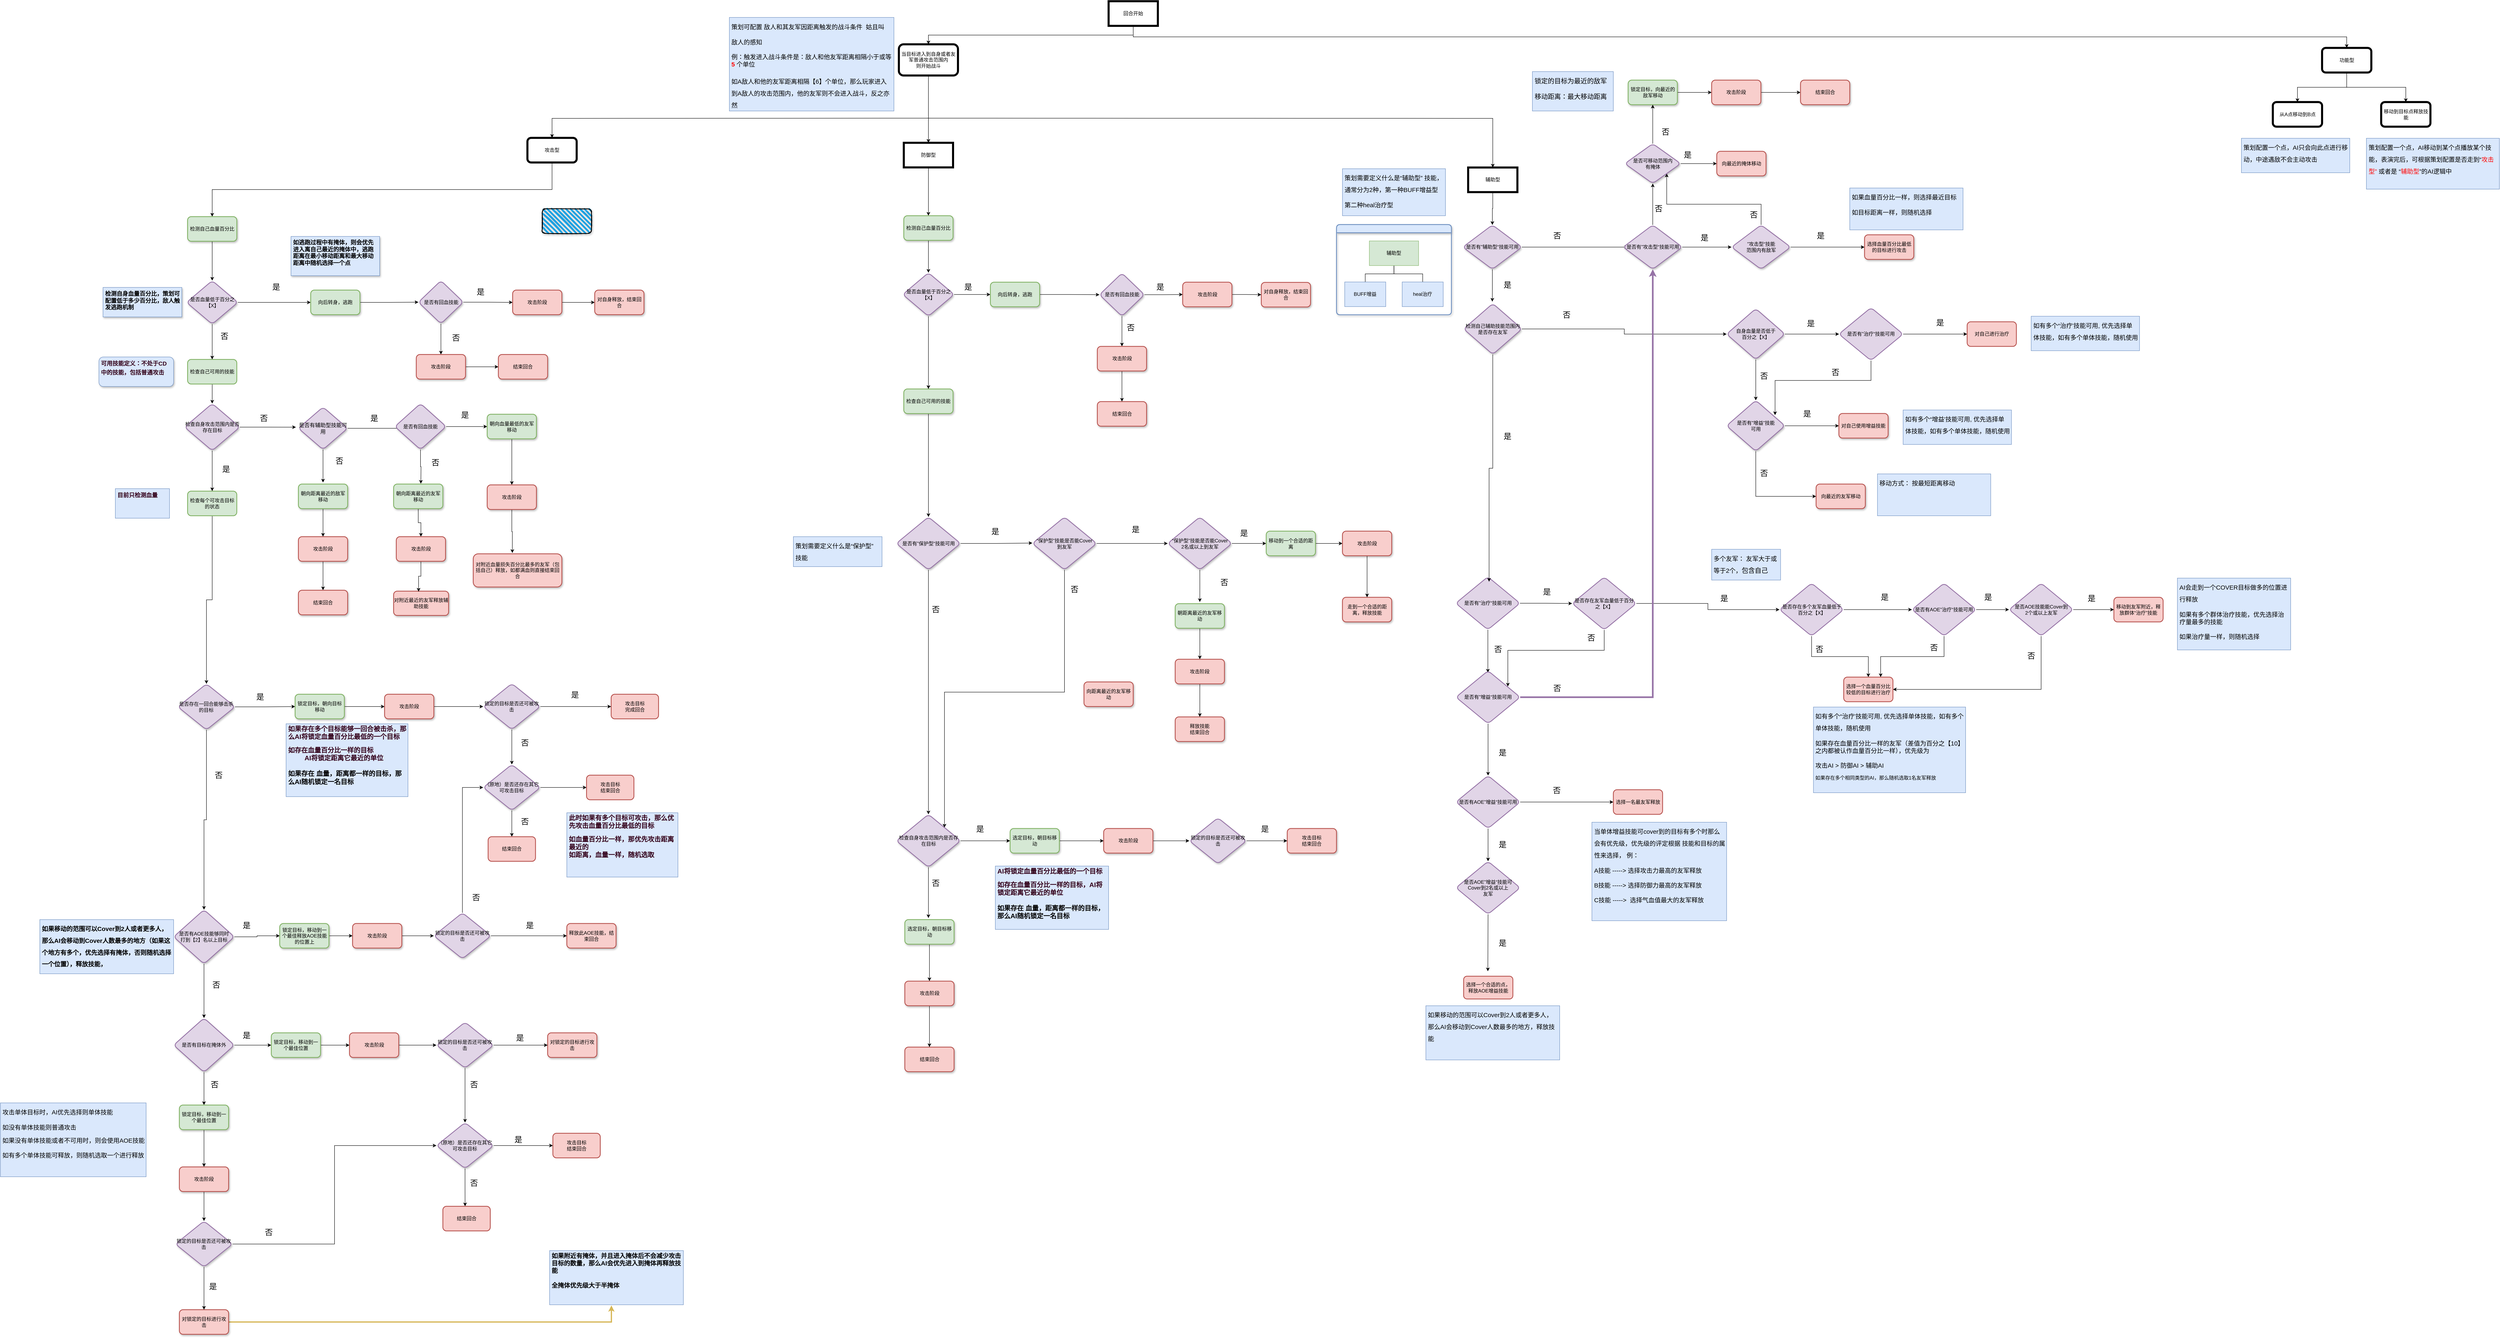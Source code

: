 <mxfile version="15.3.0" type="github">
  <diagram id="pXMWOtE3sICo_lijbzG-" name="Page-1">
    <mxGraphModel dx="2842" dy="934" grid="1" gridSize="12" guides="1" tooltips="1" connect="1" arrows="1" fold="1" page="1" pageScale="1" pageWidth="1169" pageHeight="1654" math="0" shadow="0">
      <root>
        <mxCell id="0" />
        <mxCell id="1" parent="0" />
        <mxCell id="ZI3P5AqrQ_ysWgxv9n3D-101" style="edgeStyle=orthogonalEdgeStyle;rounded=0;orthogonalLoop=1;jettySize=auto;html=1;exitX=0.5;exitY=1;exitDx=0;exitDy=0;entryX=0.5;entryY=0;entryDx=0;entryDy=0;" parent="1" source="LSy2s_8_X8NUVeBGEPmz-9" target="LSy2s_8_X8NUVeBGEPmz-21" edge="1">
          <mxGeometry relative="1" as="geometry" />
        </mxCell>
        <mxCell id="ZI3P5AqrQ_ysWgxv9n3D-109" style="edgeStyle=orthogonalEdgeStyle;rounded=0;orthogonalLoop=1;jettySize=auto;html=1;exitX=0.5;exitY=1;exitDx=0;exitDy=0;entryX=0.5;entryY=0;entryDx=0;entryDy=0;" parent="1" source="LSy2s_8_X8NUVeBGEPmz-9" target="LSy2s_8_X8NUVeBGEPmz-20" edge="1">
          <mxGeometry relative="1" as="geometry" />
        </mxCell>
        <mxCell id="LSy2s_8_X8NUVeBGEPmz-9" value="回合开始" style="rounded=0;whiteSpace=wrap;html=1;strokeWidth=5;" parent="1" vertex="1">
          <mxGeometry x="1620" y="39" width="120" height="60" as="geometry" />
        </mxCell>
        <mxCell id="ZI3P5AqrQ_ysWgxv9n3D-106" style="edgeStyle=orthogonalEdgeStyle;rounded=0;orthogonalLoop=1;jettySize=auto;html=1;exitX=0.5;exitY=1;exitDx=0;exitDy=0;" parent="1" source="LSy2s_8_X8NUVeBGEPmz-19" target="ZI3P5AqrQ_ysWgxv9n3D-20" edge="1">
          <mxGeometry relative="1" as="geometry" />
        </mxCell>
        <mxCell id="LSy2s_8_X8NUVeBGEPmz-19" value="攻击型" style="rounded=1;whiteSpace=wrap;html=1;strokeWidth=5;" parent="1" vertex="1">
          <mxGeometry x="204" y="372" width="120" height="60" as="geometry" />
        </mxCell>
        <mxCell id="LSy2s_8_X8NUVeBGEPmz-34" value="" style="edgeStyle=orthogonalEdgeStyle;rounded=0;orthogonalLoop=1;jettySize=auto;html=1;" parent="1" source="LSy2s_8_X8NUVeBGEPmz-20" target="LSy2s_8_X8NUVeBGEPmz-33" edge="1">
          <mxGeometry relative="1" as="geometry" />
        </mxCell>
        <mxCell id="ZI3P5AqrQ_ysWgxv9n3D-34" style="edgeStyle=orthogonalEdgeStyle;rounded=0;orthogonalLoop=1;jettySize=auto;html=1;exitX=0.5;exitY=1;exitDx=0;exitDy=0;" parent="1" source="LSy2s_8_X8NUVeBGEPmz-20" target="LSy2s_8_X8NUVeBGEPmz-35" edge="1">
          <mxGeometry relative="1" as="geometry" />
        </mxCell>
        <mxCell id="LSy2s_8_X8NUVeBGEPmz-20" value="功能型" style="rounded=1;whiteSpace=wrap;html=1;strokeWidth=5;" parent="1" vertex="1">
          <mxGeometry x="4576.5" y="152.75" width="120" height="60" as="geometry" />
        </mxCell>
        <mxCell id="eaivQGMKGmpIsubUFw-p-1" style="edgeStyle=orthogonalEdgeStyle;rounded=0;orthogonalLoop=1;jettySize=auto;html=1;exitX=0.5;exitY=1;exitDx=0;exitDy=0;entryX=0.5;entryY=0;entryDx=0;entryDy=0;" parent="1" source="LSy2s_8_X8NUVeBGEPmz-21" target="ZI3P5AqrQ_ysWgxv9n3D-96" edge="1">
          <mxGeometry relative="1" as="geometry" />
        </mxCell>
        <mxCell id="LSy2s_8_X8NUVeBGEPmz-21" value="当目标进入到自身或者友军普通攻击范围内&lt;br&gt;则开始战斗" style="whiteSpace=wrap;html=1;rounded=1;strokeWidth=5;" parent="1" vertex="1">
          <mxGeometry x="1109" y="144" width="144" height="76" as="geometry" />
        </mxCell>
        <mxCell id="ZI3P5AqrQ_ysWgxv9n3D-103" style="edgeStyle=orthogonalEdgeStyle;rounded=0;orthogonalLoop=1;jettySize=auto;html=1;exitX=0.5;exitY=1;exitDx=0;exitDy=0;entryX=0.5;entryY=0;entryDx=0;entryDy=0;" parent="1" target="LSy2s_8_X8NUVeBGEPmz-19" edge="1">
          <mxGeometry relative="1" as="geometry">
            <mxPoint x="1181" y="324" as="sourcePoint" />
          </mxGeometry>
        </mxCell>
        <mxCell id="ZI3P5AqrQ_ysWgxv9n3D-105" style="edgeStyle=orthogonalEdgeStyle;rounded=0;orthogonalLoop=1;jettySize=auto;html=1;exitX=0.5;exitY=1;exitDx=0;exitDy=0;entryX=0.5;entryY=0;entryDx=0;entryDy=0;" parent="1" target="1SJ8d1pmAY6MuEb-5NBz-37" edge="1">
          <mxGeometry relative="1" as="geometry">
            <mxPoint x="1181" y="324" as="sourcePoint" />
          </mxGeometry>
        </mxCell>
        <mxCell id="LSy2s_8_X8NUVeBGEPmz-33" value="从A点移动到B点" style="whiteSpace=wrap;html=1;rounded=1;strokeWidth=5;" parent="1" vertex="1">
          <mxGeometry x="4456.5" y="284.75" width="120" height="60" as="geometry" />
        </mxCell>
        <mxCell id="LSy2s_8_X8NUVeBGEPmz-35" value="移动到目标点释放技能" style="whiteSpace=wrap;html=1;rounded=1;strokeWidth=5;" parent="1" vertex="1">
          <mxGeometry x="4720.5" y="284.75" width="120" height="60" as="geometry" />
        </mxCell>
        <mxCell id="5Eozf7plNszG5YXXP3nq-39" style="edgeStyle=orthogonalEdgeStyle;rounded=0;orthogonalLoop=1;jettySize=auto;html=1;exitX=0.5;exitY=1;exitDx=0;exitDy=0;entryX=0.5;entryY=0;entryDx=0;entryDy=0;" parent="1" source="1SJ8d1pmAY6MuEb-5NBz-1" target="5Eozf7plNszG5YXXP3nq-38" edge="1">
          <mxGeometry relative="1" as="geometry" />
        </mxCell>
        <mxCell id="1SJ8d1pmAY6MuEb-5NBz-1" value="检查自己可用的技能" style="whiteSpace=wrap;html=1;rounded=1;strokeWidth=2;fillColor=#d5e8d4;strokeColor=#82b366;" parent="1" vertex="1">
          <mxGeometry x="-624" y="912" width="120" height="60" as="geometry" />
        </mxCell>
        <mxCell id="1SJ8d1pmAY6MuEb-5NBz-5" value="&lt;h2&gt;&lt;font color=&quot;#33001a&quot; style=&quot;font-size: 14px&quot;&gt;可用技能定义：不处于CD中的技能，包括普通攻击&lt;/font&gt;&lt;/h2&gt;" style="text;html=1;strokeColor=#6c8ebf;fillColor=#dae8fc;spacing=5;spacingTop=-20;whiteSpace=wrap;overflow=hidden;rounded=1;shadow=1;" parent="1" vertex="1">
          <mxGeometry x="-840" y="906" width="182" height="72" as="geometry" />
        </mxCell>
        <mxCell id="5Eozf7plNszG5YXXP3nq-45" style="edgeStyle=orthogonalEdgeStyle;rounded=0;orthogonalLoop=1;jettySize=auto;html=1;exitX=0.5;exitY=1;exitDx=0;exitDy=0;entryX=0.5;entryY=0;entryDx=0;entryDy=0;" parent="1" source="1SJ8d1pmAY6MuEb-5NBz-11" target="5Eozf7plNszG5YXXP3nq-44" edge="1">
          <mxGeometry relative="1" as="geometry" />
        </mxCell>
        <mxCell id="1SJ8d1pmAY6MuEb-5NBz-11" value="检查每个可攻击目标的状态" style="whiteSpace=wrap;html=1;rounded=1;strokeWidth=2;fillColor=#d5e8d4;strokeColor=#82b366;" parent="1" vertex="1">
          <mxGeometry x="-624" y="1233" width="120" height="60" as="geometry" />
        </mxCell>
        <mxCell id="1SJ8d1pmAY6MuEb-5NBz-13" value="&lt;h2&gt;&lt;font color=&quot;#33001a&quot; style=&quot;font-size: 14px&quot;&gt;目前只检测血量&lt;/font&gt;&lt;/h2&gt;" style="text;html=1;strokeColor=#6c8ebf;fillColor=#dae8fc;spacing=5;spacingTop=-20;whiteSpace=wrap;overflow=hidden;rounded=0;" parent="1" vertex="1">
          <mxGeometry x="-800" y="1227" width="132" height="72" as="geometry" />
        </mxCell>
        <mxCell id="1SJ8d1pmAY6MuEb-5NBz-17" value="&lt;font style=&quot;font-size: 19px&quot;&gt;是&lt;/font&gt;" style="text;html=1;strokeColor=none;fillColor=none;align=center;verticalAlign=middle;whiteSpace=wrap;rounded=0;" parent="1" vertex="1">
          <mxGeometry x="-501.5" y="1707.25" width="108" height="56" as="geometry" />
        </mxCell>
        <mxCell id="1SJ8d1pmAY6MuEb-5NBz-23" value="攻击目标&lt;br&gt;完成回合" style="whiteSpace=wrap;html=1;rounded=1;strokeWidth=2;fillColor=#f8cecc;strokeColor=#b85450;" parent="1" vertex="1">
          <mxGeometry x="408" y="1728" width="115.5" height="60" as="geometry" />
        </mxCell>
        <mxCell id="wYhGPvurgbteyp2peCEH-10" style="edgeStyle=orthogonalEdgeStyle;rounded=0;orthogonalLoop=1;jettySize=auto;html=1;exitX=0.5;exitY=1;exitDx=0;exitDy=0;entryX=0.5;entryY=0;entryDx=0;entryDy=0;" parent="1" source="1SJ8d1pmAY6MuEb-5NBz-33" target="ZI3P5AqrQ_ysWgxv9n3D-5" edge="1">
          <mxGeometry relative="1" as="geometry" />
        </mxCell>
        <mxCell id="1SJ8d1pmAY6MuEb-5NBz-33" value="朝向距离最近的敌军移动" style="whiteSpace=wrap;html=1;rounded=1;shadow=1;strokeWidth=2;glass=0;sketch=0;fillColor=#d5e8d4;strokeColor=#82b366;" parent="1" vertex="1">
          <mxGeometry x="-354" y="1215.75" width="120" height="60" as="geometry" />
        </mxCell>
        <mxCell id="1SJ8d1pmAY6MuEb-5NBz-35" value="&lt;font style=&quot;font-size: 19px&quot;&gt;是&lt;/font&gt;" style="text;html=1;strokeColor=none;fillColor=none;align=center;verticalAlign=middle;whiteSpace=wrap;rounded=0;" parent="1" vertex="1">
          <mxGeometry x="-584" y="1152" width="108" height="56" as="geometry" />
        </mxCell>
        <mxCell id="1SJ8d1pmAY6MuEb-5NBz-36" value="&lt;font style=&quot;font-size: 19px&quot;&gt;否&lt;/font&gt;" style="text;html=1;strokeColor=none;fillColor=none;align=center;verticalAlign=middle;whiteSpace=wrap;rounded=0;" parent="1" vertex="1">
          <mxGeometry x="-492" y="1028.13" width="108" height="56" as="geometry" />
        </mxCell>
        <mxCell id="6_bY_sh62_LnZEufbwjD-9" style="edgeStyle=orthogonalEdgeStyle;rounded=0;orthogonalLoop=1;jettySize=auto;html=1;exitX=0.5;exitY=1;exitDx=0;exitDy=0;entryX=0.5;entryY=0;entryDx=0;entryDy=0;" parent="1" source="1SJ8d1pmAY6MuEb-5NBz-37" target="6_bY_sh62_LnZEufbwjD-8" edge="1">
          <mxGeometry relative="1" as="geometry" />
        </mxCell>
        <mxCell id="1SJ8d1pmAY6MuEb-5NBz-37" value="辅助型" style="whiteSpace=wrap;html=1;rounded=0;strokeWidth=5;" parent="1" vertex="1">
          <mxGeometry x="2496" y="444.25" width="120" height="60" as="geometry" />
        </mxCell>
        <mxCell id="ZI3P5AqrQ_ysWgxv9n3D-8" value="" style="edgeStyle=orthogonalEdgeStyle;rounded=0;orthogonalLoop=1;jettySize=auto;html=1;" parent="1" source="ZI3P5AqrQ_ysWgxv9n3D-1" edge="1">
          <mxGeometry relative="1" as="geometry">
            <mxPoint x="-59" y="1079.88" as="targetPoint" />
          </mxGeometry>
        </mxCell>
        <mxCell id="wYhGPvurgbteyp2peCEH-9" style="edgeStyle=orthogonalEdgeStyle;rounded=0;orthogonalLoop=1;jettySize=auto;html=1;exitX=0.5;exitY=1;exitDx=0;exitDy=0;" parent="1" source="ZI3P5AqrQ_ysWgxv9n3D-1" edge="1">
          <mxGeometry relative="1" as="geometry">
            <mxPoint x="-294" y="1212.0" as="targetPoint" />
          </mxGeometry>
        </mxCell>
        <mxCell id="ZI3P5AqrQ_ysWgxv9n3D-1" value="&lt;font style=&quot;font-size: 13px&quot;&gt;是否有辅助型技能可用&lt;/font&gt;" style="rhombus;whiteSpace=wrap;html=1;shadow=1;rounded=1;strokeWidth=2;fillColor=#e1d5e7;strokeColor=#9673a6;" parent="1" vertex="1">
          <mxGeometry x="-354" y="1028.13" width="120" height="103.5" as="geometry" />
        </mxCell>
        <mxCell id="ZI3P5AqrQ_ysWgxv9n3D-2" value="&lt;font style=&quot;font-size: 19px&quot;&gt;否&lt;/font&gt;" style="text;html=1;strokeColor=none;fillColor=none;align=center;verticalAlign=middle;whiteSpace=wrap;rounded=0;" parent="1" vertex="1">
          <mxGeometry x="-308" y="1131.63" width="108" height="56" as="geometry" />
        </mxCell>
        <mxCell id="ZI3P5AqrQ_ysWgxv9n3D-4" value="&lt;h1&gt;&lt;font style=&quot;font-size: 15px ; font-weight: normal&quot;&gt;策划可配置 敌人和其友军因距离触发的战斗条件&amp;nbsp; 姑且叫&lt;/font&gt;&lt;/h1&gt;&lt;div&gt;&lt;font style=&quot;font-size: 15px ; font-weight: normal&quot;&gt;敌人的感知&lt;/font&gt;&lt;/div&gt;&lt;div&gt;&lt;font style=&quot;font-size: 15px ; font-weight: normal&quot;&gt;&lt;br&gt;&lt;/font&gt;&lt;/div&gt;&lt;div&gt;&lt;font style=&quot;font-size: 15px&quot;&gt;例：触发进入战斗条件是：敌人和他友军距离相隔小于或等 &lt;b&gt;&lt;font color=&quot;#ff0000&quot;&gt;5&lt;/font&gt;&lt;/b&gt; 个单位&lt;/font&gt;&lt;/div&gt;&lt;h1&gt;&lt;font style=&quot;font-size: 15px ; font-weight: normal&quot;&gt;如A敌人和他的友军距离相隔【6】个单位，那么玩家进入到A敌人的攻击范围内，他的友军则不会进入战斗，反之亦然&lt;/font&gt;&lt;/h1&gt;" style="text;html=1;strokeColor=#6c8ebf;fillColor=#dae8fc;spacing=5;spacingTop=-20;whiteSpace=wrap;overflow=hidden;rounded=0;" parent="1" vertex="1">
          <mxGeometry x="696" y="78.5" width="401" height="228" as="geometry" />
        </mxCell>
        <mxCell id="wYhGPvurgbteyp2peCEH-7" value="" style="edgeStyle=orthogonalEdgeStyle;rounded=0;orthogonalLoop=1;jettySize=auto;html=1;" parent="1" source="ZI3P5AqrQ_ysWgxv9n3D-5" target="wYhGPvurgbteyp2peCEH-6" edge="1">
          <mxGeometry relative="1" as="geometry" />
        </mxCell>
        <mxCell id="ZI3P5AqrQ_ysWgxv9n3D-5" value="攻击阶段" style="whiteSpace=wrap;html=1;fillColor=#f8cecc;strokeColor=#b85450;shadow=1;rounded=1;strokeWidth=2;" parent="1" vertex="1">
          <mxGeometry x="-354" y="1344" width="120" height="60" as="geometry" />
        </mxCell>
        <mxCell id="ZI3P5AqrQ_ysWgxv9n3D-9" value="&lt;font style=&quot;font-size: 19px&quot;&gt;是&lt;/font&gt;" style="text;html=1;strokeColor=none;fillColor=none;align=center;verticalAlign=middle;whiteSpace=wrap;rounded=0;" parent="1" vertex="1">
          <mxGeometry x="-223.5" y="1028.13" width="108" height="56" as="geometry" />
        </mxCell>
        <mxCell id="ZI3P5AqrQ_ysWgxv9n3D-10" value="对附近血量损失百分比最多的友军（包括自己）释放，如都满血则直接结束回合" style="whiteSpace=wrap;html=1;rounded=1;shadow=1;strokeWidth=2;fillColor=#f8cecc;strokeColor=#b85450;" parent="1" vertex="1">
          <mxGeometry x="72" y="1385.75" width="216" height="81" as="geometry" />
        </mxCell>
        <mxCell id="ZI3P5AqrQ_ysWgxv9n3D-12" value="对附近最近的友军释放辅助技能" style="whiteSpace=wrap;html=1;shadow=1;rounded=1;fillColor=#f8cecc;strokeColor=#b85450;strokeWidth=2;" parent="1" vertex="1">
          <mxGeometry x="-122" y="1476.75" width="134" height="59.25" as="geometry" />
        </mxCell>
        <mxCell id="ZI3P5AqrQ_ysWgxv9n3D-14" value="&lt;font style=&quot;font-size: 19px&quot;&gt;否&lt;/font&gt;" style="text;html=1;strokeColor=none;fillColor=none;align=center;verticalAlign=middle;whiteSpace=wrap;rounded=0;" parent="1" vertex="1">
          <mxGeometry x="-74.5" y="1135.75" width="108" height="56" as="geometry" />
        </mxCell>
        <mxCell id="ZI3P5AqrQ_ysWgxv9n3D-15" value="&lt;font style=&quot;font-size: 19px&quot;&gt;是&lt;/font&gt;" style="text;html=1;strokeColor=none;fillColor=none;align=center;verticalAlign=middle;whiteSpace=wrap;rounded=0;" parent="1" vertex="1">
          <mxGeometry x="-2" y="1019.63" width="108" height="56" as="geometry" />
        </mxCell>
        <mxCell id="ZI3P5AqrQ_ysWgxv9n3D-108" style="edgeStyle=orthogonalEdgeStyle;rounded=0;orthogonalLoop=1;jettySize=auto;html=1;exitX=0.5;exitY=1;exitDx=0;exitDy=0;" parent="1" source="ZI3P5AqrQ_ysWgxv9n3D-19" edge="1">
          <mxGeometry relative="1" as="geometry">
            <mxPoint x="-55.667" y="1214.88" as="targetPoint" />
          </mxGeometry>
        </mxCell>
        <mxCell id="wYhGPvurgbteyp2peCEH-17" style="edgeStyle=orthogonalEdgeStyle;rounded=0;orthogonalLoop=1;jettySize=auto;html=1;exitX=1;exitY=0.5;exitDx=0;exitDy=0;entryX=0;entryY=0.5;entryDx=0;entryDy=0;" parent="1" source="ZI3P5AqrQ_ysWgxv9n3D-19" target="wYhGPvurgbteyp2peCEH-15" edge="1">
          <mxGeometry relative="1" as="geometry" />
        </mxCell>
        <mxCell id="ZI3P5AqrQ_ysWgxv9n3D-19" value="是否有回血技能" style="rhombus;whiteSpace=wrap;html=1;rounded=1;shadow=1;strokeWidth=2;fillColor=#e1d5e7;strokeColor=#9673a6;" parent="1" vertex="1">
          <mxGeometry x="-119" y="1019.63" width="125" height="112" as="geometry" />
        </mxCell>
        <mxCell id="ZI3P5AqrQ_ysWgxv9n3D-25" value="" style="edgeStyle=orthogonalEdgeStyle;rounded=0;orthogonalLoop=1;jettySize=auto;html=1;" parent="1" source="ZI3P5AqrQ_ysWgxv9n3D-20" target="ZI3P5AqrQ_ysWgxv9n3D-24" edge="1">
          <mxGeometry relative="1" as="geometry" />
        </mxCell>
        <mxCell id="ZI3P5AqrQ_ysWgxv9n3D-20" value="检测自己血量百分比" style="rounded=1;whiteSpace=wrap;html=1;shadow=1;strokeWidth=2;fillColor=#d5e8d4;strokeColor=#82b366;" parent="1" vertex="1">
          <mxGeometry x="-624" y="564" width="120" height="60" as="geometry" />
        </mxCell>
        <mxCell id="ZI3P5AqrQ_ysWgxv9n3D-21" value="&lt;font style=&quot;font-size: 14px&quot;&gt;&lt;b&gt;&lt;br&gt;检测自身血量百分比，策划可配置低于多少百分比，敌人触发逃跑机制&lt;/b&gt;&lt;/font&gt;" style="text;html=1;strokeColor=#6c8ebf;fillColor=#dae8fc;spacing=5;spacingTop=-20;whiteSpace=wrap;overflow=hidden;rounded=0;shadow=1;" parent="1" vertex="1">
          <mxGeometry x="-830" y="736.5" width="192" height="72" as="geometry" />
        </mxCell>
        <mxCell id="ZI3P5AqrQ_ysWgxv9n3D-26" style="edgeStyle=orthogonalEdgeStyle;rounded=0;orthogonalLoop=1;jettySize=auto;html=1;exitX=0.5;exitY=1;exitDx=0;exitDy=0;entryX=0.5;entryY=0;entryDx=0;entryDy=0;" parent="1" source="ZI3P5AqrQ_ysWgxv9n3D-24" target="1SJ8d1pmAY6MuEb-5NBz-1" edge="1">
          <mxGeometry relative="1" as="geometry" />
        </mxCell>
        <mxCell id="ZI3P5AqrQ_ysWgxv9n3D-28" value="" style="edgeStyle=orthogonalEdgeStyle;rounded=0;orthogonalLoop=1;jettySize=auto;html=1;" parent="1" source="ZI3P5AqrQ_ysWgxv9n3D-24" target="ZI3P5AqrQ_ysWgxv9n3D-27" edge="1">
          <mxGeometry relative="1" as="geometry" />
        </mxCell>
        <mxCell id="ZI3P5AqrQ_ysWgxv9n3D-24" value="是否血量低于百分之【X】" style="rhombus;whiteSpace=wrap;html=1;rounded=1;shadow=1;strokeWidth=2;fillColor=#e1d5e7;strokeColor=#9673a6;" parent="1" vertex="1">
          <mxGeometry x="-626.5" y="720" width="125" height="106" as="geometry" />
        </mxCell>
        <mxCell id="ZI3P5AqrQ_ysWgxv9n3D-36" value="" style="edgeStyle=orthogonalEdgeStyle;rounded=0;orthogonalLoop=1;jettySize=auto;html=1;" parent="1" source="ZI3P5AqrQ_ysWgxv9n3D-27" target="ZI3P5AqrQ_ysWgxv9n3D-35" edge="1">
          <mxGeometry relative="1" as="geometry" />
        </mxCell>
        <mxCell id="ZI3P5AqrQ_ysWgxv9n3D-27" value="向后转身，逃跑" style="whiteSpace=wrap;html=1;rounded=1;shadow=1;strokeWidth=2;fillColor=#d5e8d4;strokeColor=#82b366;" parent="1" vertex="1">
          <mxGeometry x="-324" y="743" width="120" height="60" as="geometry" />
        </mxCell>
        <mxCell id="ZI3P5AqrQ_ysWgxv9n3D-29" value="&lt;font style=&quot;font-size: 19px&quot;&gt;否&lt;/font&gt;" style="text;html=1;strokeColor=none;fillColor=none;align=center;verticalAlign=middle;whiteSpace=wrap;rounded=0;" parent="1" vertex="1">
          <mxGeometry x="-588" y="828" width="108" height="56" as="geometry" />
        </mxCell>
        <mxCell id="ZI3P5AqrQ_ysWgxv9n3D-30" value="&lt;font style=&quot;font-size: 19px&quot;&gt;是&lt;/font&gt;" style="text;html=1;strokeColor=none;fillColor=none;align=center;verticalAlign=middle;whiteSpace=wrap;rounded=0;" parent="1" vertex="1">
          <mxGeometry x="-462" y="708" width="108" height="56" as="geometry" />
        </mxCell>
        <mxCell id="ZI3P5AqrQ_ysWgxv9n3D-38" value="" style="edgeStyle=orthogonalEdgeStyle;rounded=0;orthogonalLoop=1;jettySize=auto;html=1;" parent="1" source="ZI3P5AqrQ_ysWgxv9n3D-35" target="ZI3P5AqrQ_ysWgxv9n3D-37" edge="1">
          <mxGeometry relative="1" as="geometry" />
        </mxCell>
        <mxCell id="ZI3P5AqrQ_ysWgxv9n3D-41" value="" style="edgeStyle=orthogonalEdgeStyle;rounded=0;orthogonalLoop=1;jettySize=auto;html=1;" parent="1" source="ZI3P5AqrQ_ysWgxv9n3D-35" target="ZI3P5AqrQ_ysWgxv9n3D-40" edge="1">
          <mxGeometry relative="1" as="geometry" />
        </mxCell>
        <mxCell id="ZI3P5AqrQ_ysWgxv9n3D-35" value="是否有回血技能" style="rhombus;whiteSpace=wrap;html=1;rounded=1;shadow=1;strokeWidth=2;fillColor=#e1d5e7;strokeColor=#9673a6;" parent="1" vertex="1">
          <mxGeometry x="-61.5" y="720" width="109.5" height="105" as="geometry" />
        </mxCell>
        <mxCell id="wYhGPvurgbteyp2peCEH-3" value="" style="edgeStyle=orthogonalEdgeStyle;rounded=0;orthogonalLoop=1;jettySize=auto;html=1;" parent="1" source="ZI3P5AqrQ_ysWgxv9n3D-37" target="wYhGPvurgbteyp2peCEH-2" edge="1">
          <mxGeometry relative="1" as="geometry" />
        </mxCell>
        <mxCell id="ZI3P5AqrQ_ysWgxv9n3D-37" value="攻击阶段" style="whiteSpace=wrap;html=1;rounded=1;shadow=1;fillColor=#f8cecc;strokeColor=#b85450;strokeWidth=2;" parent="1" vertex="1">
          <mxGeometry x="168" y="743" width="120" height="60" as="geometry" />
        </mxCell>
        <mxCell id="ZI3P5AqrQ_ysWgxv9n3D-39" value="&lt;font style=&quot;font-size: 19px&quot;&gt;是&lt;/font&gt;" style="text;html=1;strokeColor=none;fillColor=none;align=center;verticalAlign=middle;whiteSpace=wrap;rounded=0;" parent="1" vertex="1">
          <mxGeometry x="36" y="720" width="108" height="56" as="geometry" />
        </mxCell>
        <mxCell id="wYhGPvurgbteyp2peCEH-5" value="" style="edgeStyle=orthogonalEdgeStyle;rounded=0;orthogonalLoop=1;jettySize=auto;html=1;" parent="1" source="ZI3P5AqrQ_ysWgxv9n3D-40" target="wYhGPvurgbteyp2peCEH-4" edge="1">
          <mxGeometry relative="1" as="geometry" />
        </mxCell>
        <mxCell id="ZI3P5AqrQ_ysWgxv9n3D-40" value="攻击阶段" style="whiteSpace=wrap;html=1;rounded=1;shadow=1;fillColor=#f8cecc;strokeColor=#b85450;strokeWidth=2;" parent="1" vertex="1">
          <mxGeometry x="-66.75" y="900" width="120" height="60" as="geometry" />
        </mxCell>
        <mxCell id="ZI3P5AqrQ_ysWgxv9n3D-42" value="&lt;font style=&quot;font-size: 19px&quot;&gt;否&lt;/font&gt;" style="text;html=1;strokeColor=none;fillColor=none;align=center;verticalAlign=middle;whiteSpace=wrap;rounded=0;" parent="1" vertex="1">
          <mxGeometry x="-24" y="836" width="108" height="48" as="geometry" />
        </mxCell>
        <mxCell id="ZI3P5AqrQ_ysWgxv9n3D-47" value="&lt;font style=&quot;font-size: 14px&quot;&gt;&lt;b&gt;&lt;br&gt;如逃跑过程中有掩体，则会优先进入离自己最近的掩体中，逃跑距离在最小移动距离和最大移动距离中随机选择一个点&lt;/b&gt;&lt;/font&gt;" style="text;html=1;strokeColor=#6c8ebf;fillColor=#dae8fc;spacing=5;spacingTop=-20;whiteSpace=wrap;overflow=hidden;rounded=0;shadow=1;" parent="1" vertex="1">
          <mxGeometry x="-372" y="612.25" width="216" height="95.75" as="geometry" />
        </mxCell>
        <mxCell id="ZI3P5AqrQ_ysWgxv9n3D-52" value="&lt;font style=&quot;font-size: 19px&quot;&gt;否&lt;/font&gt;" style="text;html=1;strokeColor=none;fillColor=none;align=center;verticalAlign=middle;whiteSpace=wrap;rounded=0;" parent="1" vertex="1">
          <mxGeometry x="-602" y="1897.75" width="108" height="56" as="geometry" />
        </mxCell>
        <mxCell id="ZI3P5AqrQ_ysWgxv9n3D-60" style="edgeStyle=orthogonalEdgeStyle;rounded=0;orthogonalLoop=1;jettySize=auto;html=1;exitX=0.5;exitY=1;exitDx=0;exitDy=0;" parent="1" source="ZI3P5AqrQ_ysWgxv9n3D-53" target="ZI3P5AqrQ_ysWgxv9n3D-58" edge="1">
          <mxGeometry relative="1" as="geometry" />
        </mxCell>
        <mxCell id="wYhGPvurgbteyp2peCEH-28" style="edgeStyle=orthogonalEdgeStyle;rounded=0;orthogonalLoop=1;jettySize=auto;html=1;exitX=1;exitY=0.5;exitDx=0;exitDy=0;entryX=0;entryY=0.5;entryDx=0;entryDy=0;" parent="1" source="ZI3P5AqrQ_ysWgxv9n3D-53" target="wYhGPvurgbteyp2peCEH-27" edge="1">
          <mxGeometry relative="1" as="geometry" />
        </mxCell>
        <mxCell id="ZI3P5AqrQ_ysWgxv9n3D-53" value="是否有AOE技能够同时&lt;br&gt;打到【2】名以上目标" style="rhombus;whiteSpace=wrap;html=1;rounded=1;shadow=1;strokeColor=#9673a6;strokeWidth=2;fillColor=#e1d5e7;" parent="1" vertex="1">
          <mxGeometry x="-658" y="2253.25" width="148" height="132" as="geometry" />
        </mxCell>
        <mxCell id="ZI3P5AqrQ_ysWgxv9n3D-54" value="释放此AOE技能，结束回合" style="whiteSpace=wrap;html=1;rounded=1;shadow=1;strokeWidth=2;fillColor=#f8cecc;strokeColor=#b85450;" parent="1" vertex="1">
          <mxGeometry x="300" y="2286.75" width="120" height="60" as="geometry" />
        </mxCell>
        <mxCell id="ZI3P5AqrQ_ysWgxv9n3D-57" value="&lt;font style=&quot;font-size: 19px&quot;&gt;是&lt;/font&gt;" style="text;html=1;strokeColor=none;fillColor=none;align=center;verticalAlign=middle;whiteSpace=wrap;rounded=0;" parent="1" vertex="1">
          <mxGeometry x="-534" y="2263.5" width="108" height="56" as="geometry" />
        </mxCell>
        <mxCell id="wYhGPvurgbteyp2peCEH-53" style="edgeStyle=orthogonalEdgeStyle;rounded=0;orthogonalLoop=1;jettySize=auto;html=1;exitX=1;exitY=0.5;exitDx=0;exitDy=0;entryX=0;entryY=0.5;entryDx=0;entryDy=0;" parent="1" source="ZI3P5AqrQ_ysWgxv9n3D-58" target="wYhGPvurgbteyp2peCEH-52" edge="1">
          <mxGeometry relative="1" as="geometry" />
        </mxCell>
        <mxCell id="wYhGPvurgbteyp2peCEH-61" style="edgeStyle=orthogonalEdgeStyle;rounded=0;orthogonalLoop=1;jettySize=auto;html=1;exitX=0.5;exitY=1;exitDx=0;exitDy=0;entryX=0.5;entryY=0;entryDx=0;entryDy=0;" parent="1" source="ZI3P5AqrQ_ysWgxv9n3D-58" target="wYhGPvurgbteyp2peCEH-60" edge="1">
          <mxGeometry relative="1" as="geometry" />
        </mxCell>
        <mxCell id="ZI3P5AqrQ_ysWgxv9n3D-58" value="是否有目标在掩体外" style="rhombus;whiteSpace=wrap;html=1;rounded=1;shadow=1;strokeColor=#9673a6;strokeWidth=2;fillColor=#e1d5e7;" parent="1" vertex="1">
          <mxGeometry x="-658" y="2517.25" width="148" height="132" as="geometry" />
        </mxCell>
        <mxCell id="ZI3P5AqrQ_ysWgxv9n3D-61" value="&lt;font style=&quot;font-size: 19px&quot;&gt;否&lt;/font&gt;" style="text;html=1;strokeColor=none;fillColor=none;align=center;verticalAlign=middle;whiteSpace=wrap;rounded=0;" parent="1" vertex="1">
          <mxGeometry x="-608" y="2409.25" width="108" height="56" as="geometry" />
        </mxCell>
        <mxCell id="ZI3P5AqrQ_ysWgxv9n3D-76" value="对锁定的目标进行攻击" style="whiteSpace=wrap;html=1;rounded=1;shadow=1;strokeWidth=2;fillColor=#f8cecc;strokeColor=#b85450;" parent="1" vertex="1">
          <mxGeometry x="253.25" y="2553.25" width="120" height="60" as="geometry" />
        </mxCell>
        <mxCell id="ZI3P5AqrQ_ysWgxv9n3D-78" value="&lt;font style=&quot;font-size: 19px&quot;&gt;是&lt;/font&gt;" style="text;html=1;strokeColor=none;fillColor=none;align=center;verticalAlign=middle;whiteSpace=wrap;rounded=0;" parent="1" vertex="1">
          <mxGeometry x="-534" y="2532" width="108" height="56" as="geometry" />
        </mxCell>
        <mxCell id="5Eozf7plNszG5YXXP3nq-57" style="edgeStyle=orthogonalEdgeStyle;rounded=0;orthogonalLoop=1;jettySize=auto;html=1;exitX=1;exitY=0.5;exitDx=0;exitDy=0;entryX=0.462;entryY=1.012;entryDx=0;entryDy=0;entryPerimeter=0;strokeWidth=3;fillColor=#fff2cc;strokeColor=#d6b656;" parent="1" source="ZI3P5AqrQ_ysWgxv9n3D-79" target="5Eozf7plNszG5YXXP3nq-54" edge="1">
          <mxGeometry relative="1" as="geometry" />
        </mxCell>
        <mxCell id="ZI3P5AqrQ_ysWgxv9n3D-79" value="对锁定的目标进行攻击" style="whiteSpace=wrap;html=1;rounded=1;shadow=1;strokeWidth=2;fillColor=#f8cecc;strokeColor=#b85450;" parent="1" vertex="1">
          <mxGeometry x="-643.99" y="3228" width="120" height="60" as="geometry" />
        </mxCell>
        <mxCell id="ZI3P5AqrQ_ysWgxv9n3D-81" value="&lt;font style=&quot;font-size: 19px&quot;&gt;否&lt;/font&gt;" style="text;html=1;strokeColor=none;fillColor=none;align=center;verticalAlign=middle;whiteSpace=wrap;rounded=0;" parent="1" vertex="1">
          <mxGeometry x="-612" y="2652" width="108" height="56" as="geometry" />
        </mxCell>
        <mxCell id="ZI3P5AqrQ_ysWgxv9n3D-92" value="&lt;h1&gt;&lt;span style=&quot;font-size: 15px ; font-weight: 400&quot;&gt;策划配置一个点，AI只会向此点进行移动，中途遇敌不会主动攻击&lt;/span&gt;&lt;/h1&gt;" style="text;html=1;strokeColor=#6c8ebf;fillColor=#dae8fc;spacing=5;spacingTop=-20;whiteSpace=wrap;overflow=hidden;rounded=0;" parent="1" vertex="1">
          <mxGeometry x="4380" y="373" width="264" height="84" as="geometry" />
        </mxCell>
        <mxCell id="ZI3P5AqrQ_ysWgxv9n3D-93" value="&lt;h1&gt;&lt;span style=&quot;font-size: 15px ; font-weight: 400&quot;&gt;策划配置一个点，AI移动到某个点播放某个技能，表演完后，可根据策划配置是否走到“&lt;font color=&quot;#ff0000&quot;&gt;攻击型”&lt;/font&gt; 或者是 “&lt;font color=&quot;#ff0000&quot;&gt;辅助型&lt;/font&gt;”的AI逻辑中&lt;/span&gt;&lt;/h1&gt;" style="text;html=1;strokeColor=#6c8ebf;fillColor=#dae8fc;spacing=5;spacingTop=-20;whiteSpace=wrap;overflow=hidden;rounded=0;" parent="1" vertex="1">
          <mxGeometry x="4684.5" y="373" width="324" height="124" as="geometry" />
        </mxCell>
        <mxCell id="5Eozf7plNszG5YXXP3nq-14" style="edgeStyle=orthogonalEdgeStyle;rounded=0;orthogonalLoop=1;jettySize=auto;html=1;exitX=0.5;exitY=1;exitDx=0;exitDy=0;entryX=0.5;entryY=0;entryDx=0;entryDy=0;" parent="1" source="ZI3P5AqrQ_ysWgxv9n3D-96" target="5Eozf7plNszG5YXXP3nq-4" edge="1">
          <mxGeometry relative="1" as="geometry" />
        </mxCell>
        <mxCell id="ZI3P5AqrQ_ysWgxv9n3D-96" value="防御型" style="whiteSpace=wrap;html=1;rounded=0;strokeWidth=5;" parent="1" vertex="1">
          <mxGeometry x="1121" y="384" width="120" height="60" as="geometry" />
        </mxCell>
        <mxCell id="ZI3P5AqrQ_ysWgxv9n3D-114" value="" style="edgeStyle=orthogonalEdgeStyle;rounded=0;orthogonalLoop=1;jettySize=auto;html=1;" parent="1" source="ZI3P5AqrQ_ysWgxv9n3D-110" target="ZI3P5AqrQ_ysWgxv9n3D-113" edge="1">
          <mxGeometry relative="1" as="geometry" />
        </mxCell>
        <mxCell id="ZI3P5AqrQ_ysWgxv9n3D-110" value="检查自己可用的技能" style="whiteSpace=wrap;html=1;rounded=1;strokeWidth=2;fillColor=#d5e8d4;strokeColor=#82b366;shadow=1;sketch=0;glass=0;" parent="1" vertex="1">
          <mxGeometry x="1121" y="984" width="120" height="60" as="geometry" />
        </mxCell>
        <mxCell id="ZI3P5AqrQ_ysWgxv9n3D-120" value="" style="edgeStyle=orthogonalEdgeStyle;rounded=0;orthogonalLoop=1;jettySize=auto;html=1;" parent="1" source="ZI3P5AqrQ_ysWgxv9n3D-113" edge="1">
          <mxGeometry relative="1" as="geometry">
            <mxPoint x="1434.25" y="1359.5" as="targetPoint" />
          </mxGeometry>
        </mxCell>
        <mxCell id="5Eozf7plNszG5YXXP3nq-52" style="edgeStyle=orthogonalEdgeStyle;rounded=0;orthogonalLoop=1;jettySize=auto;html=1;exitX=0.5;exitY=1;exitDx=0;exitDy=0;entryX=0.5;entryY=0;entryDx=0;entryDy=0;" parent="1" source="ZI3P5AqrQ_ysWgxv9n3D-113" target="5Eozf7plNszG5YXXP3nq-50" edge="1">
          <mxGeometry relative="1" as="geometry" />
        </mxCell>
        <mxCell id="ZI3P5AqrQ_ysWgxv9n3D-113" value="是否有”保护型“技能可用" style="rhombus;whiteSpace=wrap;html=1;rounded=1;strokeWidth=2;fillColor=#e1d5e7;strokeColor=#9673a6;shadow=1;" parent="1" vertex="1">
          <mxGeometry x="1102.75" y="1296" width="156.5" height="129" as="geometry" />
        </mxCell>
        <mxCell id="ZI3P5AqrQ_ysWgxv9n3D-115" value="&lt;h1&gt;&lt;span style=&quot;font-size: 15px ; font-weight: 400&quot;&gt;策划需要定义什么是“保护型” 技能&lt;/span&gt;&lt;/h1&gt;" style="text;html=1;strokeColor=#6c8ebf;fillColor=#dae8fc;spacing=5;spacingTop=-20;whiteSpace=wrap;overflow=hidden;rounded=0;" parent="1" vertex="1">
          <mxGeometry x="852" y="1344" width="216" height="73" as="geometry" />
        </mxCell>
        <mxCell id="ZI3P5AqrQ_ysWgxv9n3D-118" value="&lt;font style=&quot;font-size: 19px&quot;&gt;否&lt;/font&gt;" style="text;html=1;strokeColor=none;fillColor=none;align=center;verticalAlign=middle;whiteSpace=wrap;rounded=0;" parent="1" vertex="1">
          <mxGeometry x="1145" y="1493.75" width="108" height="56" as="geometry" />
        </mxCell>
        <mxCell id="ZI3P5AqrQ_ysWgxv9n3D-121" value="&lt;font style=&quot;font-size: 19px&quot;&gt;是&lt;/font&gt;" style="text;html=1;strokeColor=none;fillColor=none;align=center;verticalAlign=middle;whiteSpace=wrap;rounded=0;" parent="1" vertex="1">
          <mxGeometry x="1290.25" y="1304" width="108" height="56" as="geometry" />
        </mxCell>
        <mxCell id="5Eozf7plNszG5YXXP3nq-19" style="edgeStyle=orthogonalEdgeStyle;rounded=0;orthogonalLoop=1;jettySize=auto;html=1;exitX=1;exitY=0.5;exitDx=0;exitDy=0;entryX=0;entryY=0.5;entryDx=0;entryDy=0;" parent="1" source="ZI3P5AqrQ_ysWgxv9n3D-122" target="5Eozf7plNszG5YXXP3nq-17" edge="1">
          <mxGeometry relative="1" as="geometry" />
        </mxCell>
        <mxCell id="UMMjiWzVSXxVOQyZBQmb-17" style="edgeStyle=orthogonalEdgeStyle;rounded=0;orthogonalLoop=1;jettySize=auto;html=1;exitX=0.5;exitY=1;exitDx=0;exitDy=0;entryX=1;entryY=0;entryDx=0;entryDy=0;" edge="1" parent="1" source="ZI3P5AqrQ_ysWgxv9n3D-122" target="5Eozf7plNszG5YXXP3nq-50">
          <mxGeometry relative="1" as="geometry" />
        </mxCell>
        <mxCell id="ZI3P5AqrQ_ysWgxv9n3D-122" value="“保护型”技能是否能Cover&lt;br&gt;到友军" style="rhombus;whiteSpace=wrap;html=1;rounded=1;strokeWidth=2;fillColor=#e1d5e7;strokeColor=#9673a6;shadow=1;" parent="1" vertex="1">
          <mxGeometry x="1434.25" y="1296" width="156.5" height="129" as="geometry" />
        </mxCell>
        <mxCell id="ZI3P5AqrQ_ysWgxv9n3D-125" value="&lt;font style=&quot;font-size: 19px&quot;&gt;是&lt;/font&gt;" style="text;html=1;strokeColor=none;fillColor=none;align=center;verticalAlign=middle;whiteSpace=wrap;rounded=0;" parent="1" vertex="1">
          <mxGeometry x="1632" y="1299" width="108" height="56" as="geometry" />
        </mxCell>
        <mxCell id="ZI3P5AqrQ_ysWgxv9n3D-126" value="向距离最近的友军移动" style="whiteSpace=wrap;html=1;rounded=1;strokeWidth=2;fillColor=#f8cecc;strokeColor=#b85450;shadow=1;" parent="1" vertex="1">
          <mxGeometry x="1560" y="1698" width="120" height="60" as="geometry" />
        </mxCell>
        <mxCell id="ZI3P5AqrQ_ysWgxv9n3D-128" value="&lt;font style=&quot;font-size: 19px&quot;&gt;否&lt;/font&gt;" style="text;html=1;strokeColor=none;fillColor=none;align=center;verticalAlign=middle;whiteSpace=wrap;rounded=0;" parent="1" vertex="1">
          <mxGeometry x="1482.75" y="1445" width="108" height="56" as="geometry" />
        </mxCell>
        <mxCell id="ZI3P5AqrQ_ysWgxv9n3D-130" value="攻击目标&lt;br&gt;结束回合" style="whiteSpace=wrap;html=1;rounded=1;strokeWidth=2;fillColor=#f8cecc;strokeColor=#b85450;shadow=1;" parent="1" vertex="1">
          <mxGeometry x="2055.25" y="2055.25" width="120" height="60" as="geometry" />
        </mxCell>
        <mxCell id="ZI3P5AqrQ_ysWgxv9n3D-132" value="&lt;font style=&quot;font-size: 19px&quot;&gt;是&lt;/font&gt;" style="text;html=1;strokeColor=none;fillColor=none;align=center;verticalAlign=middle;whiteSpace=wrap;rounded=0;" parent="1" vertex="1">
          <mxGeometry x="1253" y="2029.25" width="108" height="56" as="geometry" />
        </mxCell>
        <mxCell id="ZI3P5AqrQ_ysWgxv9n3D-133" value="结束回合" style="whiteSpace=wrap;html=1;rounded=1;strokeWidth=2;fillColor=#f8cecc;strokeColor=#b85450;shadow=1;" parent="1" vertex="1">
          <mxGeometry x="1123.5" y="2588" width="120" height="60" as="geometry" />
        </mxCell>
        <mxCell id="ZI3P5AqrQ_ysWgxv9n3D-135" value="&lt;font style=&quot;font-size: 19px&quot;&gt;否&lt;/font&gt;" style="text;html=1;strokeColor=none;fillColor=none;align=center;verticalAlign=middle;whiteSpace=wrap;rounded=0;" parent="1" vertex="1">
          <mxGeometry x="1145" y="2160.75" width="108" height="56" as="geometry" />
        </mxCell>
        <mxCell id="ZI3P5AqrQ_ysWgxv9n3D-138" value="" style="rounded=1;whiteSpace=wrap;html=1;strokeWidth=2;fillWeight=4;hachureGap=8;hachureAngle=45;fillColor=#1ba1e2;sketch=1;shadow=1;" parent="1" vertex="1">
          <mxGeometry x="240" y="545" width="120" height="60" as="geometry" />
        </mxCell>
        <mxCell id="ZI3P5AqrQ_ysWgxv9n3D-148" value="" style="edgeStyle=orthogonalEdgeStyle;rounded=0;orthogonalLoop=1;jettySize=auto;html=1;" parent="1" source="ZI3P5AqrQ_ysWgxv9n3D-144" target="ZI3P5AqrQ_ysWgxv9n3D-147" edge="1">
          <mxGeometry relative="1" as="geometry" />
        </mxCell>
        <mxCell id="6_bY_sh62_LnZEufbwjD-99" value="" style="edgeStyle=orthogonalEdgeStyle;rounded=0;orthogonalLoop=1;jettySize=auto;html=1;" parent="1" source="ZI3P5AqrQ_ysWgxv9n3D-144" edge="1">
          <mxGeometry relative="1" as="geometry">
            <mxPoint x="2544.05" y="1675.3" as="targetPoint" />
          </mxGeometry>
        </mxCell>
        <mxCell id="ZI3P5AqrQ_ysWgxv9n3D-144" value="是否有”治疗“技能可用" style="rhombus;whiteSpace=wrap;html=1;rounded=1;strokeWidth=2;fillColor=#e1d5e7;strokeColor=#9673a6;" parent="1" vertex="1">
          <mxGeometry x="2465.75" y="1441.75" width="156.5" height="129" as="geometry" />
        </mxCell>
        <mxCell id="6_bY_sh62_LnZEufbwjD-103" style="edgeStyle=orthogonalEdgeStyle;rounded=0;orthogonalLoop=1;jettySize=auto;html=1;exitX=0.5;exitY=1;exitDx=0;exitDy=0;entryX=0.808;entryY=0.298;entryDx=0;entryDy=0;entryPerimeter=0;" parent="1" source="ZI3P5AqrQ_ysWgxv9n3D-147" target="6_bY_sh62_LnZEufbwjD-100" edge="1">
          <mxGeometry relative="1" as="geometry" />
        </mxCell>
        <mxCell id="6_bY_sh62_LnZEufbwjD-116" style="edgeStyle=orthogonalEdgeStyle;rounded=0;orthogonalLoop=1;jettySize=auto;html=1;exitX=1;exitY=0.5;exitDx=0;exitDy=0;" parent="1" source="ZI3P5AqrQ_ysWgxv9n3D-147" target="6_bY_sh62_LnZEufbwjD-93" edge="1">
          <mxGeometry relative="1" as="geometry" />
        </mxCell>
        <mxCell id="ZI3P5AqrQ_ysWgxv9n3D-147" value="是否存在友军血量低于百分之【X】" style="rhombus;whiteSpace=wrap;html=1;rounded=1;strokeWidth=2;fillColor=#e1d5e7;strokeColor=#9673a6;" parent="1" vertex="1">
          <mxGeometry x="2749.25" y="1442.25" width="156.5" height="129" as="geometry" />
        </mxCell>
        <mxCell id="ZI3P5AqrQ_ysWgxv9n3D-149" value="&lt;font style=&quot;font-size: 19px&quot;&gt;是&lt;/font&gt;" style="text;html=1;strokeColor=none;fillColor=none;align=center;verticalAlign=middle;whiteSpace=wrap;rounded=0;" parent="1" vertex="1">
          <mxGeometry x="2633.75" y="1451.25" width="108" height="56" as="geometry" />
        </mxCell>
        <mxCell id="ZI3P5AqrQ_ysWgxv9n3D-154" value="移动到友军附近，释放群体“治疗”技能" style="whiteSpace=wrap;html=1;rounded=1;strokeWidth=2;fillColor=#f8cecc;strokeColor=#b85450;" parent="1" vertex="1">
          <mxGeometry x="4069.25" y="1491.75" width="120" height="60" as="geometry" />
        </mxCell>
        <mxCell id="ZI3P5AqrQ_ysWgxv9n3D-156" value="&lt;h1&gt;&lt;span style=&quot;font-size: 15px ; font-weight: 400&quot;&gt;策划需要定义什么是“辅助型” 技能，通常分为2种，第一种BUFF增益型&lt;/span&gt;&lt;/h1&gt;&lt;div&gt;&lt;span style=&quot;font-size: 15px ; font-weight: 400&quot;&gt;第二种heal治疗型&lt;/span&gt;&lt;/div&gt;&lt;div&gt;&lt;span style=&quot;font-size: 15px ; font-weight: 400&quot;&gt;&lt;br&gt;&lt;/span&gt;&lt;/div&gt;" style="text;html=1;strokeColor=#6c8ebf;fillColor=#dae8fc;spacing=5;spacingTop=-20;whiteSpace=wrap;overflow=hidden;rounded=0;" parent="1" vertex="1">
          <mxGeometry x="2189.75" y="447.25" width="251" height="114.5" as="geometry" />
        </mxCell>
        <mxCell id="ZI3P5AqrQ_ysWgxv9n3D-167" value="&lt;font style=&quot;font-size: 19px&quot;&gt;是&lt;/font&gt;" style="text;html=1;strokeColor=none;fillColor=none;align=center;verticalAlign=middle;whiteSpace=wrap;rounded=0;" parent="1" vertex="1">
          <mxGeometry x="3065.75" y="1466.75" width="108" height="56" as="geometry" />
        </mxCell>
        <mxCell id="ZI3P5AqrQ_ysWgxv9n3D-168" value="&lt;span&gt;选择一个合适的点，释放AOE增益技能&lt;/span&gt;" style="whiteSpace=wrap;html=1;rounded=1;strokeWidth=2;fillColor=#f8cecc;strokeColor=#b85450;" parent="1" vertex="1">
          <mxGeometry x="2485" y="2415.25" width="120" height="55.5" as="geometry" />
        </mxCell>
        <mxCell id="ZI3P5AqrQ_ysWgxv9n3D-170" value="&lt;font style=&quot;font-size: 19px&quot;&gt;否&lt;/font&gt;" style="text;html=1;strokeColor=none;fillColor=none;align=center;verticalAlign=middle;whiteSpace=wrap;rounded=0;" parent="1" vertex="1">
          <mxGeometry x="2514.75" y="1591.25" width="108" height="56" as="geometry" />
        </mxCell>
        <mxCell id="ZI3P5AqrQ_ysWgxv9n3D-172" value="&lt;font style=&quot;font-size: 19px&quot;&gt;否&lt;/font&gt;" style="text;html=1;strokeColor=none;fillColor=none;align=center;verticalAlign=middle;whiteSpace=wrap;rounded=0;" parent="1" vertex="1">
          <mxGeometry x="2659" y="1686.25" width="108" height="56" as="geometry" />
        </mxCell>
        <mxCell id="6_bY_sh62_LnZEufbwjD-3" style="edgeStyle=orthogonalEdgeStyle;rounded=0;orthogonalLoop=1;jettySize=auto;html=1;exitX=0.5;exitY=1;exitDx=0;exitDy=0;entryX=0.5;entryY=0;entryDx=0;entryDy=0;" parent="1" source="6_bY_sh62_LnZEufbwjD-1" edge="1">
          <mxGeometry relative="1" as="geometry">
            <mxPoint x="2547" y="1453.75" as="targetPoint" />
            <Array as="points">
              <mxPoint x="2555.75" y="1177.25" />
              <mxPoint x="2546.75" y="1177.25" />
            </Array>
          </mxGeometry>
        </mxCell>
        <mxCell id="6_bY_sh62_LnZEufbwjD-56" value="" style="edgeStyle=orthogonalEdgeStyle;rounded=0;orthogonalLoop=1;jettySize=auto;html=1;" parent="1" source="6_bY_sh62_LnZEufbwjD-1" target="6_bY_sh62_LnZEufbwjD-55" edge="1">
          <mxGeometry relative="1" as="geometry" />
        </mxCell>
        <mxCell id="6_bY_sh62_LnZEufbwjD-1" value="&lt;span&gt;检测自己辅助技能范围内是否存在友军&lt;/span&gt;" style="rhombus;whiteSpace=wrap;html=1;rounded=1;shadow=1;strokeWidth=2;fillColor=#e1d5e7;strokeColor=#9673a6;" parent="1" vertex="1">
          <mxGeometry x="2485" y="775.75" width="142" height="124" as="geometry" />
        </mxCell>
        <mxCell id="6_bY_sh62_LnZEufbwjD-4" value="&lt;font style=&quot;font-size: 19px&quot;&gt;是&lt;/font&gt;" style="text;html=1;strokeColor=none;fillColor=none;align=center;verticalAlign=middle;whiteSpace=wrap;rounded=0;" parent="1" vertex="1">
          <mxGeometry x="2537.75" y="1071.5" width="108" height="56" as="geometry" />
        </mxCell>
        <mxCell id="UMMjiWzVSXxVOQyZBQmb-32" style="edgeStyle=orthogonalEdgeStyle;rounded=0;orthogonalLoop=1;jettySize=auto;html=1;exitX=1;exitY=0.5;exitDx=0;exitDy=0;entryX=0;entryY=0.5;entryDx=0;entryDy=0;" edge="1" parent="1" source="6_bY_sh62_LnZEufbwjD-5" target="UMMjiWzVSXxVOQyZBQmb-31">
          <mxGeometry relative="1" as="geometry" />
        </mxCell>
        <mxCell id="6_bY_sh62_LnZEufbwjD-5" value="锁定目标，向最近的敌军移动" style="whiteSpace=wrap;html=1;rounded=1;shadow=1;strokeWidth=2;fillColor=#d5e8d4;strokeColor=#82b366;" parent="1" vertex="1">
          <mxGeometry x="2885.75" y="231.25" width="120" height="60" as="geometry" />
        </mxCell>
        <mxCell id="6_bY_sh62_LnZEufbwjD-7" value="&lt;font style=&quot;font-size: 19px&quot;&gt;否&lt;/font&gt;" style="text;html=1;strokeColor=none;fillColor=none;align=center;verticalAlign=middle;whiteSpace=wrap;rounded=0;" parent="1" vertex="1">
          <mxGeometry x="2681.75" y="775.75" width="108" height="56" as="geometry" />
        </mxCell>
        <mxCell id="6_bY_sh62_LnZEufbwjD-10" style="edgeStyle=orthogonalEdgeStyle;rounded=0;orthogonalLoop=1;jettySize=auto;html=1;exitX=0.5;exitY=1;exitDx=0;exitDy=0;" parent="1" source="6_bY_sh62_LnZEufbwjD-8" edge="1">
          <mxGeometry relative="1" as="geometry">
            <mxPoint x="2554.893" y="771.25" as="targetPoint" />
          </mxGeometry>
        </mxCell>
        <mxCell id="6_bY_sh62_LnZEufbwjD-20" value="" style="edgeStyle=orthogonalEdgeStyle;rounded=0;orthogonalLoop=1;jettySize=auto;html=1;" parent="1" source="6_bY_sh62_LnZEufbwjD-8" edge="1">
          <mxGeometry relative="1" as="geometry">
            <mxPoint x="2885.75" y="638.25" as="targetPoint" />
          </mxGeometry>
        </mxCell>
        <mxCell id="6_bY_sh62_LnZEufbwjD-8" value="&lt;span&gt;是否有”辅助型“技能可用&lt;/span&gt;" style="rhombus;whiteSpace=wrap;html=1;rounded=1;shadow=1;strokeWidth=2;fillColor=#e1d5e7;strokeColor=#9673a6;" parent="1" vertex="1">
          <mxGeometry x="2483" y="584.25" width="144" height="108" as="geometry" />
        </mxCell>
        <mxCell id="6_bY_sh62_LnZEufbwjD-11" value="&lt;font style=&quot;font-size: 19px&quot;&gt;是&lt;/font&gt;" style="text;html=1;strokeColor=none;fillColor=none;align=center;verticalAlign=middle;whiteSpace=wrap;rounded=0;" parent="1" vertex="1">
          <mxGeometry x="2537.75" y="703.25" width="108" height="56" as="geometry" />
        </mxCell>
        <mxCell id="6_bY_sh62_LnZEufbwjD-12" value="" style="swimlane;startSize=20;horizontal=1;containerType=tree;newEdgeStyle={&quot;edgeStyle&quot;:&quot;elbowEdgeStyle&quot;,&quot;startArrow&quot;:&quot;none&quot;,&quot;endArrow&quot;:&quot;none&quot;};rounded=1;shadow=1;strokeWidth=2;fillColor=#dae8fc;strokeColor=#6c8ebf;" parent="1" vertex="1">
          <mxGeometry x="2175.25" y="583.25" width="280" height="220" as="geometry">
            <mxRectangle x="2319" y="489" width="84" height="24" as="alternateBounds" />
          </mxGeometry>
        </mxCell>
        <mxCell id="6_bY_sh62_LnZEufbwjD-13" value="" style="edgeStyle=elbowEdgeStyle;elbow=vertical;startArrow=none;endArrow=none;rounded=0;" parent="6_bY_sh62_LnZEufbwjD-12" source="6_bY_sh62_LnZEufbwjD-15" target="6_bY_sh62_LnZEufbwjD-16" edge="1">
          <mxGeometry relative="1" as="geometry" />
        </mxCell>
        <mxCell id="6_bY_sh62_LnZEufbwjD-14" value="" style="edgeStyle=elbowEdgeStyle;elbow=vertical;startArrow=none;endArrow=none;rounded=0;" parent="6_bY_sh62_LnZEufbwjD-12" source="6_bY_sh62_LnZEufbwjD-15" target="6_bY_sh62_LnZEufbwjD-17" edge="1">
          <mxGeometry relative="1" as="geometry" />
        </mxCell>
        <UserObject label="辅助型" treeRoot="1" id="6_bY_sh62_LnZEufbwjD-15">
          <mxCell style="whiteSpace=wrap;html=1;align=center;treeFolding=1;treeMoving=1;newEdgeStyle={&quot;edgeStyle&quot;:&quot;elbowEdgeStyle&quot;,&quot;startArrow&quot;:&quot;none&quot;,&quot;endArrow&quot;:&quot;none&quot;};fillColor=#d5e8d4;strokeColor=#82b366;" parent="6_bY_sh62_LnZEufbwjD-12" vertex="1">
            <mxGeometry x="80" y="40" width="120" height="60" as="geometry" />
          </mxCell>
        </UserObject>
        <mxCell id="6_bY_sh62_LnZEufbwjD-16" value="BUFF增益" style="whiteSpace=wrap;html=1;align=center;verticalAlign=middle;treeFolding=1;treeMoving=1;newEdgeStyle={&quot;edgeStyle&quot;:&quot;elbowEdgeStyle&quot;,&quot;startArrow&quot;:&quot;none&quot;,&quot;endArrow&quot;:&quot;none&quot;};fillColor=#dae8fc;strokeColor=#6c8ebf;" parent="6_bY_sh62_LnZEufbwjD-12" vertex="1">
          <mxGeometry x="20" y="140" width="100" height="60" as="geometry" />
        </mxCell>
        <mxCell id="6_bY_sh62_LnZEufbwjD-17" value="heal治疗" style="whiteSpace=wrap;html=1;align=center;verticalAlign=middle;treeFolding=1;treeMoving=1;newEdgeStyle={&quot;edgeStyle&quot;:&quot;elbowEdgeStyle&quot;,&quot;startArrow&quot;:&quot;none&quot;,&quot;endArrow&quot;:&quot;none&quot;};fillColor=#dae8fc;strokeColor=#6c8ebf;" parent="6_bY_sh62_LnZEufbwjD-12" vertex="1">
          <mxGeometry x="160" y="140" width="100" height="60" as="geometry" />
        </mxCell>
        <mxCell id="6_bY_sh62_LnZEufbwjD-21" value="&lt;font style=&quot;font-size: 19px&quot;&gt;否&lt;/font&gt;" style="text;html=1;strokeColor=none;fillColor=none;align=center;verticalAlign=middle;whiteSpace=wrap;rounded=0;" parent="1" vertex="1">
          <mxGeometry x="2659" y="583.25" width="108" height="56" as="geometry" />
        </mxCell>
        <mxCell id="6_bY_sh62_LnZEufbwjD-27" value="" style="edgeStyle=orthogonalEdgeStyle;rounded=0;orthogonalLoop=1;jettySize=auto;html=1;" parent="1" source="6_bY_sh62_LnZEufbwjD-22" target="6_bY_sh62_LnZEufbwjD-26" edge="1">
          <mxGeometry relative="1" as="geometry" />
        </mxCell>
        <mxCell id="6_bY_sh62_LnZEufbwjD-47" value="" style="edgeStyle=orthogonalEdgeStyle;rounded=0;orthogonalLoop=1;jettySize=auto;html=1;" parent="1" source="6_bY_sh62_LnZEufbwjD-22" target="6_bY_sh62_LnZEufbwjD-46" edge="1">
          <mxGeometry relative="1" as="geometry" />
        </mxCell>
        <mxCell id="6_bY_sh62_LnZEufbwjD-22" value="是否有”攻击型“技能可用" style="rhombus;whiteSpace=wrap;html=1;rounded=1;shadow=1;strokeWidth=2;fillColor=#e1d5e7;strokeColor=#9673a6;" parent="1" vertex="1">
          <mxGeometry x="2873.75" y="584.25" width="144" height="108" as="geometry" />
        </mxCell>
        <mxCell id="6_bY_sh62_LnZEufbwjD-25" value="&lt;font style=&quot;font-size: 19px&quot;&gt;否&lt;/font&gt;" style="text;html=1;strokeColor=none;fillColor=none;align=center;verticalAlign=middle;whiteSpace=wrap;rounded=0;" parent="1" vertex="1">
          <mxGeometry x="2905.75" y="517.25" width="108" height="56" as="geometry" />
        </mxCell>
        <mxCell id="6_bY_sh62_LnZEufbwjD-31" value="" style="edgeStyle=orthogonalEdgeStyle;rounded=0;orthogonalLoop=1;jettySize=auto;html=1;" parent="1" source="6_bY_sh62_LnZEufbwjD-26" target="6_bY_sh62_LnZEufbwjD-30" edge="1">
          <mxGeometry relative="1" as="geometry" />
        </mxCell>
        <mxCell id="6_bY_sh62_LnZEufbwjD-53" style="edgeStyle=orthogonalEdgeStyle;rounded=0;orthogonalLoop=1;jettySize=auto;html=1;exitX=0.5;exitY=0;exitDx=0;exitDy=0;entryX=1;entryY=1;entryDx=0;entryDy=0;" parent="1" source="6_bY_sh62_LnZEufbwjD-26" target="6_bY_sh62_LnZEufbwjD-46" edge="1">
          <mxGeometry relative="1" as="geometry" />
        </mxCell>
        <mxCell id="6_bY_sh62_LnZEufbwjD-26" value="”攻击型“技能&lt;br&gt;范围内有敌军" style="rhombus;whiteSpace=wrap;html=1;rounded=1;shadow=1;strokeWidth=2;fillColor=#e1d5e7;strokeColor=#9673a6;" parent="1" vertex="1">
          <mxGeometry x="3137.75" y="584.25" width="144" height="108" as="geometry" />
        </mxCell>
        <mxCell id="6_bY_sh62_LnZEufbwjD-29" value="&lt;font style=&quot;font-size: 19px&quot;&gt;否&lt;/font&gt;" style="text;html=1;strokeColor=none;fillColor=none;align=center;verticalAlign=middle;whiteSpace=wrap;rounded=0;" parent="1" vertex="1">
          <mxGeometry x="3137.75" y="532.25" width="108" height="56" as="geometry" />
        </mxCell>
        <mxCell id="6_bY_sh62_LnZEufbwjD-30" value="&lt;span&gt;选择血量百分比最低的目标进行攻击&lt;/span&gt;" style="whiteSpace=wrap;html=1;rounded=1;shadow=1;strokeWidth=2;fillColor=#f8cecc;strokeColor=#b85450;" parent="1" vertex="1">
          <mxGeometry x="3461.75" y="608.25" width="120" height="60" as="geometry" />
        </mxCell>
        <mxCell id="6_bY_sh62_LnZEufbwjD-44" value="&lt;font style=&quot;font-size: 19px&quot;&gt;是&lt;/font&gt;" style="text;html=1;strokeColor=none;fillColor=none;align=center;verticalAlign=middle;whiteSpace=wrap;rounded=0;" parent="1" vertex="1">
          <mxGeometry x="3017.75" y="588.25" width="108" height="56" as="geometry" />
        </mxCell>
        <mxCell id="6_bY_sh62_LnZEufbwjD-45" value="&lt;font style=&quot;font-size: 19px&quot;&gt;是&lt;/font&gt;" style="text;html=1;strokeColor=none;fillColor=none;align=center;verticalAlign=middle;whiteSpace=wrap;rounded=0;" parent="1" vertex="1">
          <mxGeometry x="3300.75" y="583.25" width="108" height="56" as="geometry" />
        </mxCell>
        <mxCell id="6_bY_sh62_LnZEufbwjD-48" style="edgeStyle=orthogonalEdgeStyle;rounded=0;orthogonalLoop=1;jettySize=auto;html=1;exitX=0.5;exitY=0;exitDx=0;exitDy=0;" parent="1" source="6_bY_sh62_LnZEufbwjD-46" target="6_bY_sh62_LnZEufbwjD-5" edge="1">
          <mxGeometry relative="1" as="geometry" />
        </mxCell>
        <mxCell id="6_bY_sh62_LnZEufbwjD-51" value="" style="edgeStyle=orthogonalEdgeStyle;rounded=0;orthogonalLoop=1;jettySize=auto;html=1;" parent="1" source="6_bY_sh62_LnZEufbwjD-46" target="6_bY_sh62_LnZEufbwjD-50" edge="1">
          <mxGeometry relative="1" as="geometry" />
        </mxCell>
        <mxCell id="6_bY_sh62_LnZEufbwjD-46" value="是否可移动范围内&lt;br&gt;有掩体" style="rhombus;whiteSpace=wrap;html=1;rounded=1;shadow=1;strokeWidth=2;fillColor=#e1d5e7;strokeColor=#9673a6;" parent="1" vertex="1">
          <mxGeometry x="2877.75" y="386.25" width="136" height="97" as="geometry" />
        </mxCell>
        <mxCell id="6_bY_sh62_LnZEufbwjD-49" value="&lt;font style=&quot;font-size: 19px&quot;&gt;否&lt;/font&gt;" style="text;html=1;strokeColor=none;fillColor=none;align=center;verticalAlign=middle;whiteSpace=wrap;rounded=0;" parent="1" vertex="1">
          <mxGeometry x="2923" y="330.25" width="108" height="56" as="geometry" />
        </mxCell>
        <mxCell id="6_bY_sh62_LnZEufbwjD-50" value="&lt;span&gt;向最近的掩体移动&lt;/span&gt;" style="whiteSpace=wrap;html=1;rounded=1;shadow=1;strokeWidth=2;fillColor=#f8cecc;strokeColor=#b85450;" parent="1" vertex="1">
          <mxGeometry x="3101.75" y="404.75" width="120" height="60" as="geometry" />
        </mxCell>
        <mxCell id="6_bY_sh62_LnZEufbwjD-52" value="&lt;font style=&quot;font-size: 19px&quot;&gt;是&lt;/font&gt;" style="text;html=1;strokeColor=none;fillColor=none;align=center;verticalAlign=middle;whiteSpace=wrap;rounded=0;" parent="1" vertex="1">
          <mxGeometry x="2976.5" y="386.25" width="108" height="56" as="geometry" />
        </mxCell>
        <mxCell id="6_bY_sh62_LnZEufbwjD-54" value="&lt;h1&gt;&lt;font style=&quot;font-size: 16px ; font-weight: normal&quot;&gt;锁定的目标为最近的敌军&lt;/font&gt;&lt;/h1&gt;&lt;div&gt;&lt;font style=&quot;font-size: 16px ; font-weight: normal&quot;&gt;移动距离：最大移动距离&lt;/font&gt;&lt;/div&gt;" style="text;html=1;strokeColor=#6c8ebf;fillColor=#dae8fc;spacing=5;spacingTop=-20;whiteSpace=wrap;overflow=hidden;rounded=0;" parent="1" vertex="1">
          <mxGeometry x="2652.5" y="210.5" width="197.25" height="96" as="geometry" />
        </mxCell>
        <mxCell id="6_bY_sh62_LnZEufbwjD-61" value="" style="edgeStyle=orthogonalEdgeStyle;rounded=0;orthogonalLoop=1;jettySize=auto;html=1;" parent="1" source="6_bY_sh62_LnZEufbwjD-55" edge="1">
          <mxGeometry relative="1" as="geometry">
            <mxPoint x="3399.75" y="850.25" as="targetPoint" />
          </mxGeometry>
        </mxCell>
        <mxCell id="6_bY_sh62_LnZEufbwjD-69" style="edgeStyle=orthogonalEdgeStyle;rounded=0;orthogonalLoop=1;jettySize=auto;html=1;exitX=0.5;exitY=1;exitDx=0;exitDy=0;" parent="1" source="6_bY_sh62_LnZEufbwjD-55" target="6_bY_sh62_LnZEufbwjD-68" edge="1">
          <mxGeometry relative="1" as="geometry" />
        </mxCell>
        <mxCell id="6_bY_sh62_LnZEufbwjD-55" value="自身血量是否低于&lt;br&gt;百分之【X】" style="rhombus;whiteSpace=wrap;html=1;rounded=1;shadow=1;strokeWidth=2;fillColor=#e1d5e7;strokeColor=#9673a6;" parent="1" vertex="1">
          <mxGeometry x="3125.75" y="788.25" width="142" height="124" as="geometry" />
        </mxCell>
        <mxCell id="6_bY_sh62_LnZEufbwjD-57" value="向最近的友军移动" style="whiteSpace=wrap;html=1;rounded=1;shadow=1;strokeWidth=2;fillColor=#f8cecc;strokeColor=#b85450;" parent="1" vertex="1">
          <mxGeometry x="3343.75" y="1215.75" width="120" height="60" as="geometry" />
        </mxCell>
        <mxCell id="6_bY_sh62_LnZEufbwjD-59" value="&lt;font style=&quot;font-size: 19px&quot;&gt;否&lt;/font&gt;" style="text;html=1;strokeColor=none;fillColor=none;align=center;verticalAlign=middle;whiteSpace=wrap;rounded=0;" parent="1" vertex="1">
          <mxGeometry x="3162.5" y="925.25" width="108" height="56" as="geometry" />
        </mxCell>
        <mxCell id="6_bY_sh62_LnZEufbwjD-74" value="" style="edgeStyle=orthogonalEdgeStyle;rounded=0;orthogonalLoop=1;jettySize=auto;html=1;" parent="1" source="6_bY_sh62_LnZEufbwjD-62" target="6_bY_sh62_LnZEufbwjD-73" edge="1">
          <mxGeometry relative="1" as="geometry" />
        </mxCell>
        <mxCell id="6_bY_sh62_LnZEufbwjD-79" style="edgeStyle=orthogonalEdgeStyle;rounded=0;orthogonalLoop=1;jettySize=auto;html=1;exitX=0.5;exitY=1;exitDx=0;exitDy=0;entryX=0.831;entryY=0.29;entryDx=0;entryDy=0;entryPerimeter=0;" parent="1" source="6_bY_sh62_LnZEufbwjD-62" target="6_bY_sh62_LnZEufbwjD-68" edge="1">
          <mxGeometry relative="1" as="geometry" />
        </mxCell>
        <mxCell id="6_bY_sh62_LnZEufbwjD-62" value="是否有”治疗“技能可用" style="rhombus;whiteSpace=wrap;html=1;rounded=1;strokeWidth=2;fillColor=#e1d5e7;strokeColor=#9673a6;" parent="1" vertex="1">
          <mxGeometry x="3399.25" y="785.75" width="156.5" height="129" as="geometry" />
        </mxCell>
        <mxCell id="6_bY_sh62_LnZEufbwjD-70" style="edgeStyle=orthogonalEdgeStyle;rounded=0;orthogonalLoop=1;jettySize=auto;html=1;exitX=0.5;exitY=1;exitDx=0;exitDy=0;entryX=0;entryY=0.5;entryDx=0;entryDy=0;" parent="1" source="6_bY_sh62_LnZEufbwjD-68" target="6_bY_sh62_LnZEufbwjD-57" edge="1">
          <mxGeometry relative="1" as="geometry" />
        </mxCell>
        <mxCell id="6_bY_sh62_LnZEufbwjD-77" value="" style="edgeStyle=orthogonalEdgeStyle;rounded=0;orthogonalLoop=1;jettySize=auto;html=1;" parent="1" source="6_bY_sh62_LnZEufbwjD-68" target="6_bY_sh62_LnZEufbwjD-76" edge="1">
          <mxGeometry relative="1" as="geometry" />
        </mxCell>
        <mxCell id="6_bY_sh62_LnZEufbwjD-68" value="是否有”增益”技能&lt;br&gt;可用" style="rhombus;whiteSpace=wrap;html=1;rounded=1;shadow=1;strokeWidth=2;fillColor=#e1d5e7;strokeColor=#9673a6;" parent="1" vertex="1">
          <mxGeometry x="3125.75" y="1011.75" width="142" height="124" as="geometry" />
        </mxCell>
        <mxCell id="6_bY_sh62_LnZEufbwjD-71" value="&lt;font style=&quot;font-size: 19px&quot;&gt;否&lt;/font&gt;" style="text;html=1;strokeColor=none;fillColor=none;align=center;verticalAlign=middle;whiteSpace=wrap;rounded=0;" parent="1" vertex="1">
          <mxGeometry x="3162.5" y="1161.75" width="108" height="56" as="geometry" />
        </mxCell>
        <mxCell id="6_bY_sh62_LnZEufbwjD-72" value="&lt;font style=&quot;font-size: 19px&quot;&gt;是&lt;/font&gt;" style="text;html=1;strokeColor=none;fillColor=none;align=center;verticalAlign=middle;whiteSpace=wrap;rounded=0;" parent="1" vertex="1">
          <mxGeometry x="3276.5" y="796.75" width="108" height="56" as="geometry" />
        </mxCell>
        <mxCell id="6_bY_sh62_LnZEufbwjD-73" value="对自己进行治疗" style="whiteSpace=wrap;html=1;rounded=1;strokeWidth=2;fillColor=#f8cecc;strokeColor=#b85450;" parent="1" vertex="1">
          <mxGeometry x="3711.75" y="820.25" width="120" height="60" as="geometry" />
        </mxCell>
        <mxCell id="6_bY_sh62_LnZEufbwjD-75" value="&lt;font style=&quot;font-size: 19px&quot;&gt;是&lt;/font&gt;" style="text;html=1;strokeColor=none;fillColor=none;align=center;verticalAlign=middle;whiteSpace=wrap;rounded=0;" parent="1" vertex="1">
          <mxGeometry x="3591.75" y="794.75" width="108" height="56" as="geometry" />
        </mxCell>
        <mxCell id="6_bY_sh62_LnZEufbwjD-76" value="对自己使用增益技能" style="whiteSpace=wrap;html=1;rounded=1;shadow=1;strokeWidth=2;fillColor=#f8cecc;strokeColor=#b85450;" parent="1" vertex="1">
          <mxGeometry x="3399.25" y="1043.75" width="120" height="60" as="geometry" />
        </mxCell>
        <mxCell id="6_bY_sh62_LnZEufbwjD-78" value="&lt;font style=&quot;font-size: 19px&quot;&gt;是&lt;/font&gt;" style="text;html=1;strokeColor=none;fillColor=none;align=center;verticalAlign=middle;whiteSpace=wrap;rounded=0;" parent="1" vertex="1">
          <mxGeometry x="3267.75" y="1016.75" width="108" height="56" as="geometry" />
        </mxCell>
        <mxCell id="6_bY_sh62_LnZEufbwjD-80" value="&lt;h1&gt;&lt;span style=&quot;font-size: 15px ; font-weight: 400&quot;&gt;如有多个“治疗&#39;技能可用, 优先选择单体技能，如有多个单体技能，随机使用&lt;/span&gt;&lt;/h1&gt;" style="text;html=1;strokeColor=#6c8ebf;fillColor=#dae8fc;spacing=5;spacingTop=-20;whiteSpace=wrap;overflow=hidden;rounded=0;" parent="1" vertex="1">
          <mxGeometry x="3867.75" y="806.75" width="264" height="84" as="geometry" />
        </mxCell>
        <mxCell id="6_bY_sh62_LnZEufbwjD-81" value="&lt;h1&gt;&lt;span style=&quot;font-size: 15px ; font-weight: 400&quot;&gt;如有多个“增益&#39;技能可用, 优先选择单体技能，如有多个单体技能，随机使用&lt;/span&gt;&lt;/h1&gt;" style="text;html=1;strokeColor=#6c8ebf;fillColor=#dae8fc;spacing=5;spacingTop=-20;whiteSpace=wrap;overflow=hidden;rounded=0;" parent="1" vertex="1">
          <mxGeometry x="3555.75" y="1035.25" width="264" height="84" as="geometry" />
        </mxCell>
        <mxCell id="6_bY_sh62_LnZEufbwjD-82" value="&lt;h1&gt;&lt;span style=&quot;font-size: 15px ; font-weight: 400&quot;&gt;如果血量百分比一样，则选择最近目标&lt;/span&gt;&lt;/h1&gt;&lt;div&gt;&lt;span style=&quot;font-size: 15px ; font-weight: 400&quot;&gt;如目标距离一样，则随机选择&lt;/span&gt;&lt;/div&gt;" style="text;html=1;strokeColor=#6c8ebf;fillColor=#dae8fc;spacing=5;spacingTop=-20;whiteSpace=wrap;overflow=hidden;rounded=0;" parent="1" vertex="1">
          <mxGeometry x="3425.75" y="494.25" width="276" height="102" as="geometry" />
        </mxCell>
        <mxCell id="6_bY_sh62_LnZEufbwjD-89" value="" style="edgeStyle=orthogonalEdgeStyle;rounded=0;orthogonalLoop=1;jettySize=auto;html=1;" parent="1" source="6_bY_sh62_LnZEufbwjD-83" target="6_bY_sh62_LnZEufbwjD-88" edge="1">
          <mxGeometry relative="1" as="geometry" />
        </mxCell>
        <mxCell id="6_bY_sh62_LnZEufbwjD-109" style="edgeStyle=orthogonalEdgeStyle;rounded=0;orthogonalLoop=1;jettySize=auto;html=1;exitX=0.5;exitY=1;exitDx=0;exitDy=0;entryX=0.75;entryY=0;entryDx=0;entryDy=0;" parent="1" source="6_bY_sh62_LnZEufbwjD-83" target="6_bY_sh62_LnZEufbwjD-105" edge="1">
          <mxGeometry relative="1" as="geometry" />
        </mxCell>
        <mxCell id="6_bY_sh62_LnZEufbwjD-83" value="是否有AOE”治疗“技能可用" style="rhombus;whiteSpace=wrap;html=1;rounded=1;strokeWidth=2;fillColor=#e1d5e7;strokeColor=#9673a6;" parent="1" vertex="1">
          <mxGeometry x="3577.25" y="1457.25" width="156.5" height="129" as="geometry" />
        </mxCell>
        <mxCell id="6_bY_sh62_LnZEufbwjD-90" style="edgeStyle=orthogonalEdgeStyle;rounded=0;orthogonalLoop=1;jettySize=auto;html=1;exitX=1;exitY=0.5;exitDx=0;exitDy=0;entryX=0;entryY=0.5;entryDx=0;entryDy=0;" parent="1" source="6_bY_sh62_LnZEufbwjD-88" target="ZI3P5AqrQ_ysWgxv9n3D-154" edge="1">
          <mxGeometry relative="1" as="geometry" />
        </mxCell>
        <mxCell id="6_bY_sh62_LnZEufbwjD-111" style="edgeStyle=orthogonalEdgeStyle;rounded=0;orthogonalLoop=1;jettySize=auto;html=1;exitX=0.5;exitY=1;exitDx=0;exitDy=0;entryX=1;entryY=0.5;entryDx=0;entryDy=0;" parent="1" source="6_bY_sh62_LnZEufbwjD-88" target="6_bY_sh62_LnZEufbwjD-105" edge="1">
          <mxGeometry relative="1" as="geometry" />
        </mxCell>
        <mxCell id="6_bY_sh62_LnZEufbwjD-88" value="是否AOE技能能Cover到&lt;br&gt;2个或以上友军" style="rhombus;whiteSpace=wrap;html=1;rounded=1;strokeWidth=2;fillColor=#e1d5e7;strokeColor=#9673a6;" parent="1" vertex="1">
          <mxGeometry x="3813.75" y="1457.25" width="156.5" height="129" as="geometry" />
        </mxCell>
        <mxCell id="6_bY_sh62_LnZEufbwjD-91" value="&lt;font style=&quot;font-size: 19px&quot;&gt;是&lt;/font&gt;" style="text;html=1;strokeColor=none;fillColor=none;align=center;verticalAlign=middle;whiteSpace=wrap;rounded=0;" parent="1" vertex="1">
          <mxGeometry x="3709.25" y="1464.25" width="108" height="56" as="geometry" />
        </mxCell>
        <mxCell id="6_bY_sh62_LnZEufbwjD-92" value="&lt;font style=&quot;font-size: 19px&quot;&gt;是&lt;/font&gt;" style="text;html=1;strokeColor=none;fillColor=none;align=center;verticalAlign=middle;whiteSpace=wrap;rounded=0;" parent="1" vertex="1">
          <mxGeometry x="3961.25" y="1466.75" width="108" height="56" as="geometry" />
        </mxCell>
        <mxCell id="6_bY_sh62_LnZEufbwjD-95" style="edgeStyle=orthogonalEdgeStyle;rounded=0;orthogonalLoop=1;jettySize=auto;html=1;exitX=1;exitY=0.5;exitDx=0;exitDy=0;entryX=0;entryY=0.5;entryDx=0;entryDy=0;" parent="1" source="6_bY_sh62_LnZEufbwjD-93" target="6_bY_sh62_LnZEufbwjD-83" edge="1">
          <mxGeometry relative="1" as="geometry" />
        </mxCell>
        <mxCell id="6_bY_sh62_LnZEufbwjD-106" value="" style="edgeStyle=orthogonalEdgeStyle;rounded=0;orthogonalLoop=1;jettySize=auto;html=1;" parent="1" source="6_bY_sh62_LnZEufbwjD-93" target="6_bY_sh62_LnZEufbwjD-105" edge="1">
          <mxGeometry relative="1" as="geometry" />
        </mxCell>
        <mxCell id="6_bY_sh62_LnZEufbwjD-93" value="是否存在多个友军血量低于百分之【X】" style="rhombus;whiteSpace=wrap;html=1;rounded=1;strokeWidth=2;fillColor=#e1d5e7;strokeColor=#9673a6;" parent="1" vertex="1">
          <mxGeometry x="3254.5" y="1457.25" width="156.5" height="129" as="geometry" />
        </mxCell>
        <mxCell id="6_bY_sh62_LnZEufbwjD-96" value="&lt;font style=&quot;font-size: 19px&quot;&gt;是&lt;/font&gt;" style="text;html=1;strokeColor=none;fillColor=none;align=center;verticalAlign=middle;whiteSpace=wrap;rounded=0;" parent="1" vertex="1">
          <mxGeometry x="3457.25" y="1464.25" width="108" height="56" as="geometry" />
        </mxCell>
        <mxCell id="6_bY_sh62_LnZEufbwjD-97" value="&lt;h1&gt;&lt;span style=&quot;font-size: 15px ; font-weight: 400&quot;&gt;多个友军： 友军大于或等于2个，&lt;/span&gt;&lt;span style=&quot;font-weight: normal&quot;&gt;&lt;font style=&quot;font-size: 16px&quot;&gt;包含自己&lt;/font&gt;&lt;/span&gt;&lt;/h1&gt;" style="text;html=1;strokeColor=#6c8ebf;fillColor=#dae8fc;spacing=5;spacingTop=-20;whiteSpace=wrap;overflow=hidden;rounded=0;" parent="1" vertex="1">
          <mxGeometry x="3089.25" y="1374.75" width="168" height="75" as="geometry" />
        </mxCell>
        <mxCell id="6_bY_sh62_LnZEufbwjD-113" style="edgeStyle=orthogonalEdgeStyle;rounded=0;orthogonalLoop=1;jettySize=auto;html=1;exitX=0.5;exitY=1;exitDx=0;exitDy=0;" parent="1" source="6_bY_sh62_LnZEufbwjD-100" target="6_bY_sh62_LnZEufbwjD-101" edge="1">
          <mxGeometry relative="1" as="geometry" />
        </mxCell>
        <mxCell id="6_bY_sh62_LnZEufbwjD-119" style="edgeStyle=orthogonalEdgeStyle;rounded=0;orthogonalLoop=1;jettySize=auto;html=1;exitX=1;exitY=0.5;exitDx=0;exitDy=0;fillColor=#e1d5e7;strokeColor=#9673a6;strokeWidth=4;" parent="1" source="6_bY_sh62_LnZEufbwjD-100" target="6_bY_sh62_LnZEufbwjD-22" edge="1">
          <mxGeometry relative="1" as="geometry" />
        </mxCell>
        <mxCell id="6_bY_sh62_LnZEufbwjD-100" value="是否有”增益“技能可用" style="rhombus;whiteSpace=wrap;html=1;rounded=1;strokeWidth=2;fillColor=#e1d5e7;strokeColor=#9673a6;" parent="1" vertex="1">
          <mxGeometry x="2466.25" y="1670.75" width="156.5" height="129" as="geometry" />
        </mxCell>
        <mxCell id="6_bY_sh62_LnZEufbwjD-121" value="" style="edgeStyle=orthogonalEdgeStyle;rounded=0;orthogonalLoop=1;jettySize=auto;html=1;strokeWidth=1;" parent="1" source="6_bY_sh62_LnZEufbwjD-101" target="6_bY_sh62_LnZEufbwjD-120" edge="1">
          <mxGeometry relative="1" as="geometry" />
        </mxCell>
        <mxCell id="6_bY_sh62_LnZEufbwjD-126" value="" style="edgeStyle=orthogonalEdgeStyle;rounded=0;orthogonalLoop=1;jettySize=auto;html=1;strokeWidth=1;" parent="1" source="6_bY_sh62_LnZEufbwjD-101" target="6_bY_sh62_LnZEufbwjD-125" edge="1">
          <mxGeometry relative="1" as="geometry" />
        </mxCell>
        <mxCell id="6_bY_sh62_LnZEufbwjD-101" value="是否有AOE”增益“技能可用" style="rhombus;whiteSpace=wrap;html=1;rounded=1;strokeWidth=2;fillColor=#e1d5e7;strokeColor=#9673a6;" parent="1" vertex="1">
          <mxGeometry x="2466.25" y="1926.25" width="156.5" height="129" as="geometry" />
        </mxCell>
        <mxCell id="6_bY_sh62_LnZEufbwjD-104" value="&lt;font style=&quot;font-size: 19px&quot;&gt;否&lt;/font&gt;" style="text;html=1;strokeColor=none;fillColor=none;align=center;verticalAlign=middle;whiteSpace=wrap;rounded=0;" parent="1" vertex="1">
          <mxGeometry x="2741.75" y="1563.25" width="108" height="56" as="geometry" />
        </mxCell>
        <mxCell id="6_bY_sh62_LnZEufbwjD-105" value="选择一个血量百分比较低的目标进行治疗" style="whiteSpace=wrap;html=1;rounded=1;strokeWidth=2;fillColor=#f8cecc;strokeColor=#b85450;" parent="1" vertex="1">
          <mxGeometry x="3411" y="1686.25" width="120" height="60" as="geometry" />
        </mxCell>
        <mxCell id="6_bY_sh62_LnZEufbwjD-107" value="&lt;h1&gt;&lt;span style=&quot;font-size: 15px ; font-weight: 400&quot;&gt;如有多个“治疗&#39;技能可用, 优先选择单体技能，如有多个单体技能，随机使用&lt;/span&gt;&lt;/h1&gt;&lt;div&gt;&lt;span style=&quot;font-size: 15px ; font-weight: 400&quot;&gt;如果存在血量百分比一样的友军（差值为百分之【10】之内都被认作血量百分比一样），优先级为&lt;/span&gt;&lt;/div&gt;&lt;div&gt;&lt;span style=&quot;font-size: 15px ; font-weight: 400&quot;&gt;&lt;br&gt;&lt;/span&gt;&lt;/div&gt;&lt;div&gt;&lt;span style=&quot;font-size: 15px ; font-weight: 400&quot;&gt;攻击AI &amp;gt; 防御AI &amp;gt; 辅助AI&lt;/span&gt;&lt;/div&gt;&lt;div&gt;&lt;br&gt;&lt;/div&gt;&lt;div&gt;如果存在多个相同类型的AI，那么随机选取1名友军释放&lt;/div&gt;&lt;div&gt;&lt;span style=&quot;font-size: 15px ; font-weight: 400&quot;&gt;&lt;br&gt;&lt;/span&gt;&lt;/div&gt;" style="text;html=1;strokeColor=#6c8ebf;fillColor=#dae8fc;spacing=5;spacingTop=-20;whiteSpace=wrap;overflow=hidden;rounded=0;" parent="1" vertex="1">
          <mxGeometry x="3337.25" y="1759.25" width="370.75" height="208.75" as="geometry" />
        </mxCell>
        <mxCell id="6_bY_sh62_LnZEufbwjD-108" value="&lt;font style=&quot;font-size: 19px&quot;&gt;否&lt;/font&gt;" style="text;html=1;strokeColor=none;fillColor=none;align=center;verticalAlign=middle;whiteSpace=wrap;rounded=0;" parent="1" vertex="1">
          <mxGeometry x="3298" y="1590.75" width="108" height="56" as="geometry" />
        </mxCell>
        <mxCell id="6_bY_sh62_LnZEufbwjD-110" value="&lt;font style=&quot;font-size: 19px&quot;&gt;否&lt;/font&gt;" style="text;html=1;strokeColor=none;fillColor=none;align=center;verticalAlign=middle;whiteSpace=wrap;rounded=0;" parent="1" vertex="1">
          <mxGeometry x="3577.25" y="1586.75" width="108" height="56" as="geometry" />
        </mxCell>
        <mxCell id="6_bY_sh62_LnZEufbwjD-112" value="&lt;font style=&quot;font-size: 19px&quot;&gt;否&lt;/font&gt;" style="text;html=1;strokeColor=none;fillColor=none;align=center;verticalAlign=middle;whiteSpace=wrap;rounded=0;" parent="1" vertex="1">
          <mxGeometry x="3813.75" y="1606.75" width="108" height="56" as="geometry" />
        </mxCell>
        <mxCell id="6_bY_sh62_LnZEufbwjD-114" value="&lt;font style=&quot;font-size: 19px&quot;&gt;否&lt;/font&gt;" style="text;html=1;strokeColor=none;fillColor=none;align=center;verticalAlign=middle;whiteSpace=wrap;rounded=0;" parent="1" vertex="1">
          <mxGeometry x="2657.75" y="1935.25" width="108" height="56" as="geometry" />
        </mxCell>
        <mxCell id="6_bY_sh62_LnZEufbwjD-115" value="&lt;font style=&quot;font-size: 19px&quot;&gt;是&lt;/font&gt;" style="text;html=1;strokeColor=none;fillColor=none;align=center;verticalAlign=middle;whiteSpace=wrap;rounded=0;" parent="1" vertex="1">
          <mxGeometry x="2525.75" y="1843.25" width="108" height="56" as="geometry" />
        </mxCell>
        <mxCell id="6_bY_sh62_LnZEufbwjD-122" style="edgeStyle=orthogonalEdgeStyle;rounded=0;orthogonalLoop=1;jettySize=auto;html=1;exitX=0.5;exitY=1;exitDx=0;exitDy=0;strokeWidth=1;" parent="1" source="6_bY_sh62_LnZEufbwjD-120" edge="1">
          <mxGeometry relative="1" as="geometry">
            <mxPoint x="2543.985" y="2403.25" as="targetPoint" />
          </mxGeometry>
        </mxCell>
        <mxCell id="6_bY_sh62_LnZEufbwjD-120" value="是否AOE”增益“技能可&lt;br&gt;Cover到2名或以上&lt;br&gt;友军" style="rhombus;whiteSpace=wrap;html=1;rounded=1;strokeWidth=2;fillColor=#e1d5e7;strokeColor=#9673a6;" parent="1" vertex="1">
          <mxGeometry x="2466.25" y="2135.25" width="156.5" height="129" as="geometry" />
        </mxCell>
        <mxCell id="6_bY_sh62_LnZEufbwjD-123" value="&lt;font style=&quot;font-size: 19px&quot;&gt;是&lt;/font&gt;" style="text;html=1;strokeColor=none;fillColor=none;align=center;verticalAlign=middle;whiteSpace=wrap;rounded=0;" parent="1" vertex="1">
          <mxGeometry x="2525.75" y="2067.25" width="108" height="56" as="geometry" />
        </mxCell>
        <mxCell id="6_bY_sh62_LnZEufbwjD-124" value="&lt;font style=&quot;font-size: 19px&quot;&gt;是&lt;/font&gt;" style="text;html=1;strokeColor=none;fillColor=none;align=center;verticalAlign=middle;whiteSpace=wrap;rounded=0;" parent="1" vertex="1">
          <mxGeometry x="2525.75" y="2307.25" width="108" height="56" as="geometry" />
        </mxCell>
        <mxCell id="6_bY_sh62_LnZEufbwjD-125" value="选择一名最友军释放" style="whiteSpace=wrap;html=1;rounded=1;strokeWidth=2;fillColor=#f8cecc;strokeColor=#b85450;" parent="1" vertex="1">
          <mxGeometry x="2849.75" y="1960.75" width="120" height="60" as="geometry" />
        </mxCell>
        <mxCell id="QTmz4cJAB1Xv5IMyP0v3-1" value="&lt;h1&gt;&lt;span style=&quot;font-size: 15px ; font-weight: 400&quot;&gt;如果移动的范围可以Cover到2人或者更多人，那么AI会移动到Cover人数最多的地方，释放技能&lt;/span&gt;&lt;/h1&gt;" style="text;html=1;strokeColor=#6c8ebf;fillColor=#dae8fc;spacing=5;spacingTop=-20;whiteSpace=wrap;overflow=hidden;rounded=0;" parent="1" vertex="1">
          <mxGeometry x="2393" y="2487.25" width="326" height="132" as="geometry" />
        </mxCell>
        <mxCell id="5Eozf7plNszG5YXXP3nq-1" value="&lt;h1&gt;&lt;span style=&quot;font-size: 15px&quot;&gt;如果移动的范围可以Cover到2人或者更多人，那么AI会移动到Cover人数最多的地方（如果这个地方有多个，优先选择有掩体，否则随机选择一个位置），释放技能，&amp;nbsp;&lt;/span&gt;&lt;/h1&gt;" style="text;html=1;strokeColor=#6c8ebf;fillColor=#dae8fc;spacing=5;spacingTop=-20;whiteSpace=wrap;overflow=hidden;rounded=0;" parent="1" vertex="1">
          <mxGeometry x="-984" y="2277.25" width="326" height="132" as="geometry" />
        </mxCell>
        <mxCell id="5Eozf7plNszG5YXXP3nq-15" style="edgeStyle=orthogonalEdgeStyle;rounded=0;orthogonalLoop=1;jettySize=auto;html=1;exitX=0.5;exitY=1;exitDx=0;exitDy=0;entryX=0.5;entryY=0;entryDx=0;entryDy=0;" parent="1" source="5Eozf7plNszG5YXXP3nq-4" target="5Eozf7plNszG5YXXP3nq-5" edge="1">
          <mxGeometry relative="1" as="geometry" />
        </mxCell>
        <mxCell id="5Eozf7plNszG5YXXP3nq-4" value="检测自己血量百分比" style="rounded=1;whiteSpace=wrap;html=1;shadow=1;strokeWidth=2;fillColor=#d5e8d4;strokeColor=#82b366;" parent="1" vertex="1">
          <mxGeometry x="1121" y="561.75" width="120" height="60" as="geometry" />
        </mxCell>
        <mxCell id="5Eozf7plNszG5YXXP3nq-16" style="edgeStyle=orthogonalEdgeStyle;rounded=0;orthogonalLoop=1;jettySize=auto;html=1;exitX=0.5;exitY=1;exitDx=0;exitDy=0;entryX=0.5;entryY=0;entryDx=0;entryDy=0;" parent="1" source="5Eozf7plNszG5YXXP3nq-5" target="ZI3P5AqrQ_ysWgxv9n3D-110" edge="1">
          <mxGeometry relative="1" as="geometry" />
        </mxCell>
        <mxCell id="5Eozf7plNszG5YXXP3nq-22" style="edgeStyle=orthogonalEdgeStyle;rounded=0;orthogonalLoop=1;jettySize=auto;html=1;exitX=1;exitY=0.5;exitDx=0;exitDy=0;entryX=0;entryY=0.5;entryDx=0;entryDy=0;" parent="1" source="5Eozf7plNszG5YXXP3nq-5" target="5Eozf7plNszG5YXXP3nq-6" edge="1">
          <mxGeometry relative="1" as="geometry" />
        </mxCell>
        <mxCell id="5Eozf7plNszG5YXXP3nq-5" value="是否血量低于百分之【X】" style="rhombus;whiteSpace=wrap;html=1;rounded=1;shadow=1;strokeWidth=2;fillColor=#e1d5e7;strokeColor=#9673a6;" parent="1" vertex="1">
          <mxGeometry x="1118.5" y="700.75" width="125" height="106" as="geometry" />
        </mxCell>
        <mxCell id="5Eozf7plNszG5YXXP3nq-23" style="edgeStyle=orthogonalEdgeStyle;rounded=0;orthogonalLoop=1;jettySize=auto;html=1;exitX=1;exitY=0.5;exitDx=0;exitDy=0;entryX=0;entryY=0.5;entryDx=0;entryDy=0;" parent="1" source="5Eozf7plNszG5YXXP3nq-6" target="5Eozf7plNszG5YXXP3nq-7" edge="1">
          <mxGeometry relative="1" as="geometry" />
        </mxCell>
        <mxCell id="5Eozf7plNszG5YXXP3nq-6" value="向后转身，逃跑" style="whiteSpace=wrap;html=1;rounded=1;shadow=1;strokeWidth=2;fillColor=#d5e8d4;strokeColor=#82b366;" parent="1" vertex="1">
          <mxGeometry x="1332" y="723.75" width="120" height="60" as="geometry" />
        </mxCell>
        <mxCell id="UMMjiWzVSXxVOQyZBQmb-2" style="edgeStyle=orthogonalEdgeStyle;rounded=0;orthogonalLoop=1;jettySize=auto;html=1;exitX=1;exitY=0.5;exitDx=0;exitDy=0;entryX=0;entryY=0.5;entryDx=0;entryDy=0;" edge="1" parent="1" source="5Eozf7plNszG5YXXP3nq-7" target="UMMjiWzVSXxVOQyZBQmb-1">
          <mxGeometry relative="1" as="geometry" />
        </mxCell>
        <mxCell id="UMMjiWzVSXxVOQyZBQmb-5" style="edgeStyle=orthogonalEdgeStyle;rounded=0;orthogonalLoop=1;jettySize=auto;html=1;exitX=0.5;exitY=1;exitDx=0;exitDy=0;entryX=0.5;entryY=0;entryDx=0;entryDy=0;" edge="1" parent="1" source="5Eozf7plNszG5YXXP3nq-7" target="UMMjiWzVSXxVOQyZBQmb-4">
          <mxGeometry relative="1" as="geometry" />
        </mxCell>
        <mxCell id="5Eozf7plNszG5YXXP3nq-7" value="是否有回血技能" style="rhombus;whiteSpace=wrap;html=1;rounded=1;shadow=1;strokeWidth=2;fillColor=#e1d5e7;strokeColor=#9673a6;" parent="1" vertex="1">
          <mxGeometry x="1597.75" y="701.75" width="109.5" height="105" as="geometry" />
        </mxCell>
        <mxCell id="5Eozf7plNszG5YXXP3nq-8" value="对自身释放，结束回合" style="whiteSpace=wrap;html=1;rounded=1;shadow=1;fillColor=#f8cecc;strokeColor=#b85450;strokeWidth=2;" parent="1" vertex="1">
          <mxGeometry x="1992" y="724.25" width="120" height="60" as="geometry" />
        </mxCell>
        <mxCell id="5Eozf7plNszG5YXXP3nq-9" value="结束回合" style="whiteSpace=wrap;html=1;rounded=1;shadow=1;fillColor=#f8cecc;strokeColor=#b85450;strokeWidth=2;" parent="1" vertex="1">
          <mxGeometry x="1592.5" y="1014.75" width="120" height="60" as="geometry" />
        </mxCell>
        <mxCell id="5Eozf7plNszG5YXXP3nq-21" style="edgeStyle=orthogonalEdgeStyle;rounded=0;orthogonalLoop=1;jettySize=auto;html=1;exitX=0.5;exitY=1;exitDx=0;exitDy=0;entryX=0.5;entryY=0;entryDx=0;entryDy=0;" parent="1" source="5Eozf7plNszG5YXXP3nq-17" edge="1">
          <mxGeometry relative="1" as="geometry">
            <mxPoint x="1842.25" y="1503.25" as="targetPoint" />
          </mxGeometry>
        </mxCell>
        <mxCell id="UMMjiWzVSXxVOQyZBQmb-8" style="edgeStyle=orthogonalEdgeStyle;rounded=0;orthogonalLoop=1;jettySize=auto;html=1;exitX=1;exitY=0.5;exitDx=0;exitDy=0;entryX=0;entryY=0.5;entryDx=0;entryDy=0;" edge="1" parent="1" source="5Eozf7plNszG5YXXP3nq-17" target="UMMjiWzVSXxVOQyZBQmb-7">
          <mxGeometry relative="1" as="geometry" />
        </mxCell>
        <mxCell id="5Eozf7plNszG5YXXP3nq-17" value="“保护型”技能是否能Cover&lt;br&gt;2名或以上到友军" style="rhombus;whiteSpace=wrap;html=1;rounded=1;strokeWidth=2;fillColor=#e1d5e7;strokeColor=#9673a6;shadow=1;" parent="1" vertex="1">
          <mxGeometry x="1764" y="1296" width="156.5" height="129" as="geometry" />
        </mxCell>
        <mxCell id="5Eozf7plNszG5YXXP3nq-29" value="&lt;font style=&quot;font-size: 19px&quot;&gt;是&lt;/font&gt;" style="text;html=1;strokeColor=none;fillColor=none;align=center;verticalAlign=middle;whiteSpace=wrap;rounded=0;" parent="1" vertex="1">
          <mxGeometry x="1896" y="1308" width="108" height="56" as="geometry" />
        </mxCell>
        <mxCell id="5Eozf7plNszG5YXXP3nq-31" value="&lt;font style=&quot;font-size: 19px&quot;&gt;否&lt;/font&gt;" style="text;html=1;strokeColor=none;fillColor=none;align=center;verticalAlign=middle;whiteSpace=wrap;rounded=0;" parent="1" vertex="1">
          <mxGeometry x="1848" y="1428" width="108" height="56" as="geometry" />
        </mxCell>
        <mxCell id="5Eozf7plNszG5YXXP3nq-32" value="&lt;font style=&quot;font-size: 19px&quot;&gt;是&lt;/font&gt;" style="text;html=1;strokeColor=none;fillColor=none;align=center;verticalAlign=middle;whiteSpace=wrap;rounded=0;" parent="1" vertex="1">
          <mxGeometry x="1224" y="708" width="108" height="56" as="geometry" />
        </mxCell>
        <mxCell id="5Eozf7plNszG5YXXP3nq-34" value="&lt;font style=&quot;font-size: 19px&quot;&gt;是&lt;/font&gt;" style="text;html=1;strokeColor=none;fillColor=none;align=center;verticalAlign=middle;whiteSpace=wrap;rounded=0;" parent="1" vertex="1">
          <mxGeometry x="1692" y="708" width="108" height="56" as="geometry" />
        </mxCell>
        <mxCell id="5Eozf7plNszG5YXXP3nq-35" value="&lt;font style=&quot;font-size: 19px&quot;&gt;否&lt;/font&gt;" style="text;html=1;strokeColor=none;fillColor=none;align=center;verticalAlign=middle;whiteSpace=wrap;rounded=0;" parent="1" vertex="1">
          <mxGeometry x="1620" y="806.75" width="108" height="56" as="geometry" />
        </mxCell>
        <mxCell id="5Eozf7plNszG5YXXP3nq-36" value="走到一个合适的距离，释放技能" style="whiteSpace=wrap;html=1;rounded=1;strokeWidth=2;fillColor=#f8cecc;strokeColor=#b85450;shadow=1;" parent="1" vertex="1">
          <mxGeometry x="2189.75" y="1491.75" width="120" height="60" as="geometry" />
        </mxCell>
        <mxCell id="5Eozf7plNszG5YXXP3nq-37" value="释放技能&lt;br&gt;结束回合" style="whiteSpace=wrap;html=1;rounded=1;strokeWidth=2;fillColor=#f8cecc;strokeColor=#b85450;shadow=1;" parent="1" vertex="1">
          <mxGeometry x="1782.25" y="1783.25" width="120" height="60" as="geometry" />
        </mxCell>
        <mxCell id="5Eozf7plNszG5YXXP3nq-43" style="edgeStyle=orthogonalEdgeStyle;rounded=0;orthogonalLoop=1;jettySize=auto;html=1;exitX=0.5;exitY=1;exitDx=0;exitDy=0;entryX=0.5;entryY=0;entryDx=0;entryDy=0;" parent="1" source="5Eozf7plNszG5YXXP3nq-38" target="1SJ8d1pmAY6MuEb-5NBz-11" edge="1">
          <mxGeometry relative="1" as="geometry" />
        </mxCell>
        <mxCell id="wYhGPvurgbteyp2peCEH-8" style="edgeStyle=orthogonalEdgeStyle;rounded=0;orthogonalLoop=1;jettySize=auto;html=1;exitX=1;exitY=0.5;exitDx=0;exitDy=0;" parent="1" source="5Eozf7plNszG5YXXP3nq-38" edge="1">
          <mxGeometry relative="1" as="geometry">
            <mxPoint x="-360.0" y="1077.167" as="targetPoint" />
          </mxGeometry>
        </mxCell>
        <mxCell id="5Eozf7plNszG5YXXP3nq-38" value="检查自身攻击范围内是否存在目标" style="rhombus;whiteSpace=wrap;html=1;rounded=1;shadow=1;strokeWidth=2;fillColor=#e1d5e7;strokeColor=#9673a6;" parent="1" vertex="1">
          <mxGeometry x="-631.25" y="1019.63" width="134.5" height="114.75" as="geometry" />
        </mxCell>
        <mxCell id="5Eozf7plNszG5YXXP3nq-46" style="edgeStyle=orthogonalEdgeStyle;rounded=0;orthogonalLoop=1;jettySize=auto;html=1;exitX=0.5;exitY=1;exitDx=0;exitDy=0;entryX=0.5;entryY=0;entryDx=0;entryDy=0;" parent="1" source="5Eozf7plNszG5YXXP3nq-44" target="ZI3P5AqrQ_ysWgxv9n3D-53" edge="1">
          <mxGeometry relative="1" as="geometry" />
        </mxCell>
        <mxCell id="wYhGPvurgbteyp2peCEH-24" style="edgeStyle=orthogonalEdgeStyle;rounded=0;orthogonalLoop=1;jettySize=auto;html=1;exitX=1;exitY=0.5;exitDx=0;exitDy=0;entryX=0;entryY=0.5;entryDx=0;entryDy=0;" parent="1" source="5Eozf7plNszG5YXXP3nq-44" target="wYhGPvurgbteyp2peCEH-22" edge="1">
          <mxGeometry relative="1" as="geometry" />
        </mxCell>
        <mxCell id="5Eozf7plNszG5YXXP3nq-44" value="是否存在一回合能够击杀的目标" style="rhombus;whiteSpace=wrap;html=1;rounded=1;shadow=1;strokeWidth=2;fillColor=#e1d5e7;strokeColor=#9673a6;" parent="1" vertex="1">
          <mxGeometry x="-647.63" y="1702.75" width="139.25" height="112" as="geometry" />
        </mxCell>
        <mxCell id="5Eozf7plNszG5YXXP3nq-53" style="edgeStyle=orthogonalEdgeStyle;rounded=0;orthogonalLoop=1;jettySize=auto;html=1;exitX=0.5;exitY=1;exitDx=0;exitDy=0;" parent="1" source="5Eozf7plNszG5YXXP3nq-50" edge="1">
          <mxGeometry relative="1" as="geometry">
            <mxPoint x="1181" y="2273.5" as="targetPoint" />
          </mxGeometry>
        </mxCell>
        <mxCell id="UMMjiWzVSXxVOQyZBQmb-18" style="edgeStyle=orthogonalEdgeStyle;rounded=0;orthogonalLoop=1;jettySize=auto;html=1;exitX=1;exitY=0.5;exitDx=0;exitDy=0;entryX=0;entryY=0.5;entryDx=0;entryDy=0;" edge="1" parent="1" source="5Eozf7plNszG5YXXP3nq-50" target="UMMjiWzVSXxVOQyZBQmb-16">
          <mxGeometry relative="1" as="geometry" />
        </mxCell>
        <mxCell id="5Eozf7plNszG5YXXP3nq-50" value="检查自身攻击范围内是否存在目标" style="rhombus;whiteSpace=wrap;html=1;rounded=1;strokeWidth=2;fillColor=#e1d5e7;strokeColor=#9673a6;shadow=1;" parent="1" vertex="1">
          <mxGeometry x="1102.75" y="2020.75" width="156.5" height="129" as="geometry" />
        </mxCell>
        <mxCell id="5Eozf7plNszG5YXXP3nq-54" value="&lt;b&gt;&lt;br&gt;&lt;/b&gt;&lt;span style=&quot;font-size: 15px&quot;&gt;&lt;b&gt;如果附近有掩体，并且进入掩体后不会减少攻击目标的数量，那么AI会优先进入到掩体再释放技能&lt;br&gt;&lt;br&gt;全掩体优先级大于半掩体&lt;/b&gt;&lt;br&gt;&lt;/span&gt;" style="text;html=1;strokeColor=#6c8ebf;fillColor=#dae8fc;spacing=5;spacingTop=-20;whiteSpace=wrap;overflow=hidden;rounded=0;" parent="1" vertex="1">
          <mxGeometry x="258" y="3084" width="326" height="132" as="geometry" />
        </mxCell>
        <mxCell id="4xm8Lop-143PEkt4vs4y-1" value="&lt;h1&gt;&lt;span style=&quot;font-size: 15px ; font-weight: 400&quot;&gt;攻击单体目标时，AI优先选择则单体技能&lt;/span&gt;&lt;/h1&gt;&lt;div&gt;&lt;span style=&quot;font-size: 15px&quot;&gt;如没有单体技能则普通攻击&lt;/span&gt;&lt;/div&gt;&lt;div&gt;&lt;br&gt;&lt;/div&gt;&lt;div&gt;&lt;span style=&quot;font-size: 15px&quot;&gt;如果没有单体技能或者不可用时，则会使用AOE技能&lt;/span&gt;&lt;/div&gt;&lt;div&gt;&lt;span style=&quot;font-size: 15px&quot;&gt;&lt;br&gt;&lt;/span&gt;&lt;/div&gt;&lt;div&gt;&lt;span style=&quot;font-size: 15px&quot;&gt;如有多个单体技能可释放，则随机选取一个进行释放&lt;/span&gt;&lt;/div&gt;" style="text;html=1;strokeColor=#6c8ebf;fillColor=#dae8fc;spacing=5;spacingTop=-20;whiteSpace=wrap;overflow=hidden;rounded=0;" parent="1" vertex="1">
          <mxGeometry x="-1080" y="2724" width="355" height="180" as="geometry" />
        </mxCell>
        <mxCell id="zqsOAYbOXbSEbbk0vTO7-1" value="&lt;h1&gt;&lt;span style=&quot;font-size: 15px ; font-weight: 400&quot;&gt;当单体增益技能可cover到的目标有多个时那么会有优先级，优先级的评定根据 技能和目标的属性来选择， 例：&lt;/span&gt;&lt;/h1&gt;&lt;div&gt;&lt;span style=&quot;font-size: 15px ; font-weight: 400&quot;&gt;A技能 -----&amp;gt; 选择攻击力最高的友军释放&lt;/span&gt;&lt;/div&gt;&lt;div&gt;&lt;span style=&quot;font-size: 15px ; font-weight: 400&quot;&gt;&lt;br&gt;&lt;/span&gt;&lt;/div&gt;&lt;div&gt;&lt;span style=&quot;font-size: 15px ; font-weight: 400&quot;&gt;B技能 -----&amp;gt; 选择防御力最高的友军释放&lt;/span&gt;&lt;/div&gt;&lt;div&gt;&lt;span style=&quot;font-size: 15px ; font-weight: 400&quot;&gt;&lt;br&gt;&lt;/span&gt;&lt;/div&gt;&lt;div&gt;&lt;span style=&quot;font-size: 15px&quot;&gt;C技能 -----&amp;gt;&amp;nbsp; 选择气血值最大的友军释放&lt;/span&gt;&lt;/div&gt;&lt;div&gt;&lt;span style=&quot;font-size: 15px&quot;&gt;&amp;nbsp; &amp;nbsp; &amp;nbsp; &amp;nbsp; &amp;nbsp; &amp;nbsp; &amp;nbsp; &amp;nbsp; &amp;nbsp; &amp;nbsp; &amp;nbsp; &amp;nbsp; &amp;nbsp; &amp;nbsp; &amp;nbsp; &amp;nbsp; &amp;nbsp;&lt;/span&gt;&lt;/div&gt;&lt;div&gt;&amp;nbsp; &amp;nbsp; &amp;nbsp; &amp;nbsp; &amp;nbsp; &amp;nbsp; &amp;nbsp; &amp;nbsp; &amp;nbsp; &amp;nbsp; &amp;nbsp; &amp;nbsp; &amp;nbsp; &amp;nbsp; &amp;nbsp; &amp;nbsp; &amp;nbsp; &amp;nbsp; &amp;nbsp; &amp;nbsp; &amp;nbsp;&lt;/div&gt;" style="text;html=1;strokeColor=#6c8ebf;fillColor=#dae8fc;spacing=5;spacingTop=-20;whiteSpace=wrap;overflow=hidden;rounded=0;" parent="1" vertex="1">
          <mxGeometry x="2797.5" y="2040" width="328.25" height="240" as="geometry" />
        </mxCell>
        <mxCell id="zqsOAYbOXbSEbbk0vTO7-2" value="&lt;h2 style=&quot;font-size: 16px&quot;&gt;&lt;font color=&quot;#33001a&quot; style=&quot;font-size: 16px&quot;&gt;如果存在多个目标能够一回合被击杀，那么AI将锁定血量百分比最低的一个目标&lt;/font&gt;&lt;/h2&gt;&lt;div style=&quot;font-size: 16px&quot;&gt;&lt;font color=&quot;#33001a&quot; style=&quot;font-size: 16px&quot;&gt;&lt;b&gt;如存在血量百分比一样的目标&lt;/b&gt;&lt;/font&gt;&lt;/div&gt;&lt;blockquote style=&quot;margin: 0 0 0 40px ; border: none ; padding: 0px&quot;&gt;&lt;div style=&quot;font-size: 16px&quot;&gt;&lt;font color=&quot;#33001a&quot; style=&quot;font-size: 16px&quot;&gt;&lt;b&gt;AI将锁定距离它最近的单位&lt;/b&gt;&lt;/font&gt;&lt;/div&gt;&lt;/blockquote&gt;&lt;div style=&quot;font-size: 16px&quot;&gt;&lt;font color=&quot;#33001a&quot; style=&quot;font-size: 16px&quot;&gt;&lt;b&gt;&lt;br&gt;&lt;/b&gt;&lt;/font&gt;&lt;/div&gt;&lt;div style=&quot;font-size: 16px&quot;&gt;&lt;font style=&quot;font-size: 16px&quot;&gt;&lt;b&gt;如果存在 血量，距离都一样的目标，那么AI随机锁定一名目标&lt;/b&gt;&lt;/font&gt;&lt;/div&gt;" style="text;html=1;strokeColor=#6c8ebf;fillColor=#dae8fc;spacing=5;spacingTop=-20;whiteSpace=wrap;overflow=hidden;rounded=0;" parent="1" vertex="1">
          <mxGeometry x="-384" y="1800" width="297" height="177.63" as="geometry" />
        </mxCell>
        <mxCell id="eaivQGMKGmpIsubUFw-p-2" value="&lt;font style=&quot;font-size: 19px&quot;&gt;否&lt;/font&gt;" style="text;html=1;strokeColor=none;fillColor=none;align=center;verticalAlign=middle;whiteSpace=wrap;rounded=0;" parent="1" vertex="1">
          <mxGeometry x="3337.25" y="916" width="108" height="56" as="geometry" />
        </mxCell>
        <mxCell id="eaivQGMKGmpIsubUFw-p-3" value="&lt;h1&gt;&lt;span style=&quot;font-size: 15px ; font-weight: 400&quot;&gt;移动方式： 按最短距离移动&lt;/span&gt;&lt;/h1&gt;" style="text;html=1;strokeColor=#6c8ebf;fillColor=#dae8fc;spacing=5;spacingTop=-20;whiteSpace=wrap;overflow=hidden;rounded=0;" parent="1" vertex="1">
          <mxGeometry x="3493.25" y="1191" width="276" height="102" as="geometry" />
        </mxCell>
        <mxCell id="eaivQGMKGmpIsubUFw-p-4" value="&lt;h1&gt;&lt;span style=&quot;font-size: 15px ; font-weight: 400&quot;&gt;AI会走到一个COVER目标做多的位置进行释放&lt;/span&gt;&lt;/h1&gt;&lt;div&gt;&lt;span style=&quot;font-size: 15px ; font-weight: 400&quot;&gt;如果有多个群体治疗技能，优先选择治疗量最多的技能&lt;/span&gt;&lt;/div&gt;&lt;div&gt;&lt;span style=&quot;font-size: 15px ; font-weight: 400&quot;&gt;&lt;br&gt;&lt;/span&gt;&lt;/div&gt;&lt;div&gt;&lt;span style=&quot;font-size: 15px ; font-weight: 400&quot;&gt;如果治疗量一样，则随机选择&lt;/span&gt;&lt;/div&gt;&lt;div&gt;&lt;span style=&quot;font-size: 15px ; font-weight: 400&quot;&gt;&lt;br&gt;&lt;/span&gt;&lt;/div&gt;" style="text;html=1;strokeColor=#6c8ebf;fillColor=#dae8fc;spacing=5;spacingTop=-20;whiteSpace=wrap;overflow=hidden;rounded=0;" parent="1" vertex="1">
          <mxGeometry x="4224" y="1445" width="276" height="175" as="geometry" />
        </mxCell>
        <mxCell id="wYhGPvurgbteyp2peCEH-2" value="对自身释放，结束回合" style="whiteSpace=wrap;html=1;rounded=1;shadow=1;strokeColor=#b85450;strokeWidth=2;fillColor=#f8cecc;" parent="1" vertex="1">
          <mxGeometry x="368" y="743" width="120" height="60" as="geometry" />
        </mxCell>
        <mxCell id="wYhGPvurgbteyp2peCEH-4" value="结束回合" style="whiteSpace=wrap;html=1;rounded=1;shadow=1;strokeColor=#b85450;strokeWidth=2;fillColor=#f8cecc;" parent="1" vertex="1">
          <mxGeometry x="133.25" y="900" width="120" height="60" as="geometry" />
        </mxCell>
        <mxCell id="wYhGPvurgbteyp2peCEH-6" value="结束回合" style="whiteSpace=wrap;html=1;rounded=1;shadow=1;strokeColor=#b85450;strokeWidth=2;fillColor=#f8cecc;" parent="1" vertex="1">
          <mxGeometry x="-354" y="1474.5" width="120" height="60" as="geometry" />
        </mxCell>
        <mxCell id="wYhGPvurgbteyp2peCEH-13" style="edgeStyle=orthogonalEdgeStyle;rounded=0;orthogonalLoop=1;jettySize=auto;html=1;exitX=0.5;exitY=1;exitDx=0;exitDy=0;entryX=0.5;entryY=0;entryDx=0;entryDy=0;" parent="1" source="wYhGPvurgbteyp2peCEH-11" target="wYhGPvurgbteyp2peCEH-12" edge="1">
          <mxGeometry relative="1" as="geometry" />
        </mxCell>
        <mxCell id="wYhGPvurgbteyp2peCEH-11" value="朝向距离最近的友军移动" style="whiteSpace=wrap;html=1;rounded=1;shadow=1;strokeWidth=2;glass=0;sketch=0;fillColor=#d5e8d4;strokeColor=#82b366;" parent="1" vertex="1">
          <mxGeometry x="-122" y="1215.75" width="120" height="60" as="geometry" />
        </mxCell>
        <mxCell id="wYhGPvurgbteyp2peCEH-14" style="edgeStyle=orthogonalEdgeStyle;rounded=0;orthogonalLoop=1;jettySize=auto;html=1;exitX=0.5;exitY=1;exitDx=0;exitDy=0;entryX=0.454;entryY=0.021;entryDx=0;entryDy=0;entryPerimeter=0;" parent="1" source="wYhGPvurgbteyp2peCEH-12" target="ZI3P5AqrQ_ysWgxv9n3D-12" edge="1">
          <mxGeometry relative="1" as="geometry" />
        </mxCell>
        <mxCell id="wYhGPvurgbteyp2peCEH-12" value="攻击阶段" style="whiteSpace=wrap;html=1;fillColor=#f8cecc;strokeColor=#b85450;shadow=1;rounded=1;strokeWidth=2;" parent="1" vertex="1">
          <mxGeometry x="-115.5" y="1344" width="120" height="60" as="geometry" />
        </mxCell>
        <mxCell id="wYhGPvurgbteyp2peCEH-20" style="edgeStyle=orthogonalEdgeStyle;rounded=0;orthogonalLoop=1;jettySize=auto;html=1;exitX=0.5;exitY=1;exitDx=0;exitDy=0;entryX=0.5;entryY=0;entryDx=0;entryDy=0;" parent="1" source="wYhGPvurgbteyp2peCEH-15" target="wYhGPvurgbteyp2peCEH-18" edge="1">
          <mxGeometry relative="1" as="geometry" />
        </mxCell>
        <mxCell id="wYhGPvurgbteyp2peCEH-15" value="朝向血量最低的友军移动" style="whiteSpace=wrap;html=1;rounded=1;shadow=1;strokeWidth=2;glass=0;sketch=0;fillColor=#d5e8d4;strokeColor=#82b366;" parent="1" vertex="1">
          <mxGeometry x="106" y="1045.63" width="120" height="60" as="geometry" />
        </mxCell>
        <mxCell id="wYhGPvurgbteyp2peCEH-21" style="edgeStyle=orthogonalEdgeStyle;rounded=0;orthogonalLoop=1;jettySize=auto;html=1;exitX=0.5;exitY=1;exitDx=0;exitDy=0;entryX=0.441;entryY=-0.025;entryDx=0;entryDy=0;entryPerimeter=0;" parent="1" source="wYhGPvurgbteyp2peCEH-18" target="ZI3P5AqrQ_ysWgxv9n3D-10" edge="1">
          <mxGeometry relative="1" as="geometry" />
        </mxCell>
        <mxCell id="wYhGPvurgbteyp2peCEH-18" value="攻击阶段" style="whiteSpace=wrap;html=1;fillColor=#f8cecc;strokeColor=#b85450;shadow=1;rounded=1;strokeWidth=2;" parent="1" vertex="1">
          <mxGeometry x="106" y="1217.75" width="120" height="60" as="geometry" />
        </mxCell>
        <mxCell id="wYhGPvurgbteyp2peCEH-25" style="edgeStyle=orthogonalEdgeStyle;rounded=0;orthogonalLoop=1;jettySize=auto;html=1;exitX=1;exitY=0.5;exitDx=0;exitDy=0;entryX=0;entryY=0.5;entryDx=0;entryDy=0;" parent="1" source="wYhGPvurgbteyp2peCEH-22" target="wYhGPvurgbteyp2peCEH-23" edge="1">
          <mxGeometry relative="1" as="geometry" />
        </mxCell>
        <mxCell id="wYhGPvurgbteyp2peCEH-22" value="锁定目标，朝向目标移动" style="whiteSpace=wrap;html=1;rounded=1;shadow=1;strokeWidth=2;glass=0;sketch=0;fillColor=#d5e8d4;strokeColor=#82b366;" parent="1" vertex="1">
          <mxGeometry x="-362" y="1728" width="120" height="60" as="geometry" />
        </mxCell>
        <mxCell id="wYhGPvurgbteyp2peCEH-33" style="edgeStyle=orthogonalEdgeStyle;rounded=0;orthogonalLoop=1;jettySize=auto;html=1;exitX=1;exitY=0.5;exitDx=0;exitDy=0;entryX=0;entryY=0.5;entryDx=0;entryDy=0;" parent="1" source="wYhGPvurgbteyp2peCEH-23" target="wYhGPvurgbteyp2peCEH-32" edge="1">
          <mxGeometry relative="1" as="geometry" />
        </mxCell>
        <mxCell id="wYhGPvurgbteyp2peCEH-23" value="攻击阶段" style="whiteSpace=wrap;html=1;fillColor=#f8cecc;strokeColor=#b85450;shadow=1;rounded=1;strokeWidth=2;" parent="1" vertex="1">
          <mxGeometry x="-144" y="1728" width="120" height="60" as="geometry" />
        </mxCell>
        <mxCell id="wYhGPvurgbteyp2peCEH-30" style="edgeStyle=orthogonalEdgeStyle;rounded=0;orthogonalLoop=1;jettySize=auto;html=1;exitX=1;exitY=0.5;exitDx=0;exitDy=0;entryX=0;entryY=0.5;entryDx=0;entryDy=0;" parent="1" source="wYhGPvurgbteyp2peCEH-27" target="wYhGPvurgbteyp2peCEH-29" edge="1">
          <mxGeometry relative="1" as="geometry" />
        </mxCell>
        <mxCell id="wYhGPvurgbteyp2peCEH-27" value="锁定目标，移动到一个最佳释放AOE技能的位置上" style="whiteSpace=wrap;html=1;rounded=1;shadow=1;strokeWidth=2;glass=0;sketch=0;fillColor=#d5e8d4;strokeColor=#82b366;" parent="1" vertex="1">
          <mxGeometry x="-399.5" y="2286.75" width="120" height="60" as="geometry" />
        </mxCell>
        <mxCell id="wYhGPvurgbteyp2peCEH-47" style="edgeStyle=orthogonalEdgeStyle;rounded=0;orthogonalLoop=1;jettySize=auto;html=1;exitX=1;exitY=0.5;exitDx=0;exitDy=0;entryX=0;entryY=0.5;entryDx=0;entryDy=0;" parent="1" source="wYhGPvurgbteyp2peCEH-29" target="wYhGPvurgbteyp2peCEH-46" edge="1">
          <mxGeometry relative="1" as="geometry" />
        </mxCell>
        <mxCell id="wYhGPvurgbteyp2peCEH-29" value="攻击阶段" style="whiteSpace=wrap;html=1;fillColor=#f8cecc;strokeColor=#b85450;shadow=1;rounded=1;strokeWidth=2;" parent="1" vertex="1">
          <mxGeometry x="-222" y="2286.75" width="120" height="60" as="geometry" />
        </mxCell>
        <mxCell id="wYhGPvurgbteyp2peCEH-34" style="edgeStyle=orthogonalEdgeStyle;rounded=0;orthogonalLoop=1;jettySize=auto;html=1;exitX=1;exitY=0.5;exitDx=0;exitDy=0;entryX=0;entryY=0.5;entryDx=0;entryDy=0;" parent="1" source="wYhGPvurgbteyp2peCEH-32" target="1SJ8d1pmAY6MuEb-5NBz-23" edge="1">
          <mxGeometry relative="1" as="geometry" />
        </mxCell>
        <mxCell id="wYhGPvurgbteyp2peCEH-37" style="edgeStyle=orthogonalEdgeStyle;rounded=0;orthogonalLoop=1;jettySize=auto;html=1;exitX=0.5;exitY=1;exitDx=0;exitDy=0;entryX=0.5;entryY=0;entryDx=0;entryDy=0;" parent="1" source="wYhGPvurgbteyp2peCEH-32" target="wYhGPvurgbteyp2peCEH-36" edge="1">
          <mxGeometry relative="1" as="geometry" />
        </mxCell>
        <mxCell id="wYhGPvurgbteyp2peCEH-32" value="锁定的目标是否还可被攻击" style="rhombus;whiteSpace=wrap;html=1;rounded=1;shadow=1;strokeWidth=2;fillColor=#e1d5e7;strokeColor=#9673a6;" parent="1" vertex="1">
          <mxGeometry x="96.37" y="1702" width="139.25" height="112" as="geometry" />
        </mxCell>
        <mxCell id="wYhGPvurgbteyp2peCEH-35" value="&lt;font style=&quot;font-size: 19px&quot;&gt;是&lt;/font&gt;" style="text;html=1;strokeColor=none;fillColor=none;align=center;verticalAlign=middle;whiteSpace=wrap;rounded=0;" parent="1" vertex="1">
          <mxGeometry x="266" y="1702" width="108" height="56" as="geometry" />
        </mxCell>
        <mxCell id="wYhGPvurgbteyp2peCEH-40" style="edgeStyle=orthogonalEdgeStyle;rounded=0;orthogonalLoop=1;jettySize=auto;html=1;exitX=0.5;exitY=1;exitDx=0;exitDy=0;entryX=0.5;entryY=0;entryDx=0;entryDy=0;" parent="1" source="wYhGPvurgbteyp2peCEH-36" target="wYhGPvurgbteyp2peCEH-39" edge="1">
          <mxGeometry relative="1" as="geometry" />
        </mxCell>
        <mxCell id="wYhGPvurgbteyp2peCEH-43" style="edgeStyle=orthogonalEdgeStyle;rounded=0;orthogonalLoop=1;jettySize=auto;html=1;exitX=1;exitY=0.5;exitDx=0;exitDy=0;entryX=0;entryY=0.5;entryDx=0;entryDy=0;" parent="1" source="wYhGPvurgbteyp2peCEH-36" target="wYhGPvurgbteyp2peCEH-42" edge="1">
          <mxGeometry relative="1" as="geometry" />
        </mxCell>
        <mxCell id="wYhGPvurgbteyp2peCEH-36" value="（原地）是否还存在其它可攻击目标" style="rhombus;whiteSpace=wrap;html=1;rounded=1;shadow=1;strokeWidth=2;fillColor=#e1d5e7;strokeColor=#9673a6;" parent="1" vertex="1">
          <mxGeometry x="96.37" y="1899.25" width="139.25" height="112" as="geometry" />
        </mxCell>
        <mxCell id="wYhGPvurgbteyp2peCEH-38" value="&lt;font style=&quot;font-size: 19px&quot;&gt;否&lt;/font&gt;" style="text;html=1;strokeColor=none;fillColor=none;align=center;verticalAlign=middle;whiteSpace=wrap;rounded=0;" parent="1" vertex="1">
          <mxGeometry x="144" y="1819.25" width="108" height="56" as="geometry" />
        </mxCell>
        <mxCell id="wYhGPvurgbteyp2peCEH-39" value="结束回合" style="whiteSpace=wrap;html=1;rounded=1;strokeWidth=2;fillColor=#f8cecc;strokeColor=#b85450;" parent="1" vertex="1">
          <mxGeometry x="108.24" y="2075.25" width="115.5" height="60" as="geometry" />
        </mxCell>
        <mxCell id="wYhGPvurgbteyp2peCEH-41" value="&lt;font style=&quot;font-size: 19px&quot;&gt;否&lt;/font&gt;" style="text;html=1;strokeColor=none;fillColor=none;align=center;verticalAlign=middle;whiteSpace=wrap;rounded=0;" parent="1" vertex="1">
          <mxGeometry x="144" y="2011.25" width="108" height="56" as="geometry" />
        </mxCell>
        <mxCell id="wYhGPvurgbteyp2peCEH-42" value="攻击目标&lt;br&gt;结束回合" style="whiteSpace=wrap;html=1;rounded=1;strokeWidth=2;fillColor=#f8cecc;strokeColor=#b85450;" parent="1" vertex="1">
          <mxGeometry x="348" y="1925.25" width="115.5" height="60" as="geometry" />
        </mxCell>
        <mxCell id="wYhGPvurgbteyp2peCEH-44" value="&lt;h2 style=&quot;font-size: 16px&quot;&gt;&lt;font color=&quot;#33001a&quot; style=&quot;font-size: 16px&quot;&gt;此时如果有多个目标可攻击，那么优先攻击血量百分比最低的目标&lt;/font&gt;&lt;/h2&gt;&lt;div style=&quot;font-size: 16px&quot;&gt;&lt;font color=&quot;#33001a&quot; style=&quot;font-size: 16px&quot;&gt;&lt;b&gt;如血量百分比一样，那优先攻击距离最近的&lt;/b&gt;&lt;/font&gt;&lt;/div&gt;&lt;div style=&quot;font-size: 16px&quot;&gt;&lt;font color=&quot;#33001a&quot; style=&quot;font-size: 16px&quot;&gt;&lt;b&gt;如距离，血量一样，随机选取&lt;/b&gt;&lt;/font&gt;&lt;/div&gt;" style="text;html=1;strokeColor=#6c8ebf;fillColor=#dae8fc;spacing=5;spacingTop=-20;whiteSpace=wrap;overflow=hidden;rounded=0;" parent="1" vertex="1">
          <mxGeometry x="300" y="2016.88" width="270.75" height="156.75" as="geometry" />
        </mxCell>
        <mxCell id="wYhGPvurgbteyp2peCEH-48" style="edgeStyle=orthogonalEdgeStyle;rounded=0;orthogonalLoop=1;jettySize=auto;html=1;exitX=1;exitY=0.5;exitDx=0;exitDy=0;entryX=0;entryY=0.5;entryDx=0;entryDy=0;" parent="1" source="wYhGPvurgbteyp2peCEH-46" target="ZI3P5AqrQ_ysWgxv9n3D-54" edge="1">
          <mxGeometry relative="1" as="geometry" />
        </mxCell>
        <mxCell id="wYhGPvurgbteyp2peCEH-50" style="edgeStyle=orthogonalEdgeStyle;rounded=0;orthogonalLoop=1;jettySize=auto;html=1;exitX=0.5;exitY=0;exitDx=0;exitDy=0;entryX=0;entryY=0.5;entryDx=0;entryDy=0;" parent="1" source="wYhGPvurgbteyp2peCEH-46" target="wYhGPvurgbteyp2peCEH-36" edge="1">
          <mxGeometry relative="1" as="geometry" />
        </mxCell>
        <mxCell id="wYhGPvurgbteyp2peCEH-46" value="锁定的目标是否还可被攻击" style="rhombus;whiteSpace=wrap;html=1;rounded=1;shadow=1;strokeWidth=2;fillColor=#e1d5e7;strokeColor=#9673a6;" parent="1" vertex="1">
          <mxGeometry x="-24" y="2260.75" width="139.25" height="112" as="geometry" />
        </mxCell>
        <mxCell id="wYhGPvurgbteyp2peCEH-49" value="&lt;font style=&quot;font-size: 19px&quot;&gt;是&lt;/font&gt;" style="text;html=1;strokeColor=none;fillColor=none;align=center;verticalAlign=middle;whiteSpace=wrap;rounded=0;" parent="1" vertex="1">
          <mxGeometry x="156" y="2263.5" width="108" height="56" as="geometry" />
        </mxCell>
        <mxCell id="wYhGPvurgbteyp2peCEH-51" value="&lt;font style=&quot;font-size: 19px&quot;&gt;否&lt;/font&gt;" style="text;html=1;strokeColor=none;fillColor=none;align=center;verticalAlign=middle;whiteSpace=wrap;rounded=0;" parent="1" vertex="1">
          <mxGeometry x="25.25" y="2196" width="108" height="56" as="geometry" />
        </mxCell>
        <mxCell id="wYhGPvurgbteyp2peCEH-55" style="edgeStyle=orthogonalEdgeStyle;rounded=0;orthogonalLoop=1;jettySize=auto;html=1;exitX=1;exitY=0.5;exitDx=0;exitDy=0;entryX=0;entryY=0.5;entryDx=0;entryDy=0;" parent="1" source="wYhGPvurgbteyp2peCEH-52" target="wYhGPvurgbteyp2peCEH-54" edge="1">
          <mxGeometry relative="1" as="geometry" />
        </mxCell>
        <mxCell id="wYhGPvurgbteyp2peCEH-52" value="锁定目标，移动到一个最佳位置" style="whiteSpace=wrap;html=1;rounded=1;shadow=1;strokeWidth=2;glass=0;sketch=0;fillColor=#d5e8d4;strokeColor=#82b366;" parent="1" vertex="1">
          <mxGeometry x="-420" y="2553.25" width="120" height="60" as="geometry" />
        </mxCell>
        <mxCell id="wYhGPvurgbteyp2peCEH-57" style="edgeStyle=orthogonalEdgeStyle;rounded=0;orthogonalLoop=1;jettySize=auto;html=1;exitX=1;exitY=0.5;exitDx=0;exitDy=0;entryX=0;entryY=0.5;entryDx=0;entryDy=0;" parent="1" source="wYhGPvurgbteyp2peCEH-54" target="wYhGPvurgbteyp2peCEH-56" edge="1">
          <mxGeometry relative="1" as="geometry" />
        </mxCell>
        <mxCell id="wYhGPvurgbteyp2peCEH-54" value="攻击阶段" style="whiteSpace=wrap;html=1;fillColor=#f8cecc;strokeColor=#b85450;shadow=1;rounded=1;strokeWidth=2;" parent="1" vertex="1">
          <mxGeometry x="-229.5" y="2553.25" width="120" height="60" as="geometry" />
        </mxCell>
        <mxCell id="wYhGPvurgbteyp2peCEH-58" style="edgeStyle=orthogonalEdgeStyle;rounded=0;orthogonalLoop=1;jettySize=auto;html=1;exitX=1;exitY=0.5;exitDx=0;exitDy=0;entryX=0;entryY=0.5;entryDx=0;entryDy=0;" parent="1" source="wYhGPvurgbteyp2peCEH-56" target="ZI3P5AqrQ_ysWgxv9n3D-76" edge="1">
          <mxGeometry relative="1" as="geometry" />
        </mxCell>
        <mxCell id="wYhGPvurgbteyp2peCEH-71" style="edgeStyle=orthogonalEdgeStyle;rounded=0;orthogonalLoop=1;jettySize=auto;html=1;exitX=0.5;exitY=1;exitDx=0;exitDy=0;entryX=0.5;entryY=0;entryDx=0;entryDy=0;" parent="1" source="wYhGPvurgbteyp2peCEH-56" target="wYhGPvurgbteyp2peCEH-70" edge="1">
          <mxGeometry relative="1" as="geometry" />
        </mxCell>
        <mxCell id="wYhGPvurgbteyp2peCEH-56" value="锁定的目标是否还可被攻击" style="rhombus;whiteSpace=wrap;html=1;rounded=1;shadow=1;strokeWidth=2;fillColor=#e1d5e7;strokeColor=#9673a6;" parent="1" vertex="1">
          <mxGeometry x="-17.62" y="2527.25" width="139.25" height="112" as="geometry" />
        </mxCell>
        <mxCell id="wYhGPvurgbteyp2peCEH-59" value="&lt;font style=&quot;font-size: 19px&quot;&gt;是&lt;/font&gt;" style="text;html=1;strokeColor=none;fillColor=none;align=center;verticalAlign=middle;whiteSpace=wrap;rounded=0;" parent="1" vertex="1">
          <mxGeometry x="132" y="2538.15" width="108" height="56" as="geometry" />
        </mxCell>
        <mxCell id="wYhGPvurgbteyp2peCEH-63" style="edgeStyle=orthogonalEdgeStyle;rounded=0;orthogonalLoop=1;jettySize=auto;html=1;exitX=0.5;exitY=1;exitDx=0;exitDy=0;entryX=0.5;entryY=0;entryDx=0;entryDy=0;" parent="1" source="wYhGPvurgbteyp2peCEH-60" target="wYhGPvurgbteyp2peCEH-62" edge="1">
          <mxGeometry relative="1" as="geometry" />
        </mxCell>
        <mxCell id="wYhGPvurgbteyp2peCEH-60" value="锁定目标，移动到一个最佳位置" style="whiteSpace=wrap;html=1;rounded=1;shadow=1;strokeWidth=2;glass=0;sketch=0;fillColor=#d5e8d4;strokeColor=#82b366;" parent="1" vertex="1">
          <mxGeometry x="-644" y="2729.25" width="120" height="60" as="geometry" />
        </mxCell>
        <mxCell id="wYhGPvurgbteyp2peCEH-66" style="edgeStyle=orthogonalEdgeStyle;rounded=0;orthogonalLoop=1;jettySize=auto;html=1;exitX=0.5;exitY=1;exitDx=0;exitDy=0;entryX=0.5;entryY=0;entryDx=0;entryDy=0;" parent="1" source="wYhGPvurgbteyp2peCEH-62" target="wYhGPvurgbteyp2peCEH-65" edge="1">
          <mxGeometry relative="1" as="geometry" />
        </mxCell>
        <mxCell id="wYhGPvurgbteyp2peCEH-62" value="攻击阶段" style="whiteSpace=wrap;html=1;fillColor=#f8cecc;strokeColor=#b85450;shadow=1;rounded=1;strokeWidth=2;" parent="1" vertex="1">
          <mxGeometry x="-644" y="2880" width="120" height="60" as="geometry" />
        </mxCell>
        <mxCell id="wYhGPvurgbteyp2peCEH-79" style="edgeStyle=orthogonalEdgeStyle;rounded=0;orthogonalLoop=1;jettySize=auto;html=1;exitX=0.5;exitY=1;exitDx=0;exitDy=0;entryX=0.5;entryY=0;entryDx=0;entryDy=0;" parent="1" source="wYhGPvurgbteyp2peCEH-65" target="ZI3P5AqrQ_ysWgxv9n3D-79" edge="1">
          <mxGeometry relative="1" as="geometry" />
        </mxCell>
        <mxCell id="wYhGPvurgbteyp2peCEH-80" style="edgeStyle=orthogonalEdgeStyle;rounded=0;orthogonalLoop=1;jettySize=auto;html=1;exitX=1;exitY=0.5;exitDx=0;exitDy=0;entryX=0;entryY=0.5;entryDx=0;entryDy=0;" parent="1" source="wYhGPvurgbteyp2peCEH-65" target="wYhGPvurgbteyp2peCEH-70" edge="1">
          <mxGeometry relative="1" as="geometry" />
        </mxCell>
        <mxCell id="wYhGPvurgbteyp2peCEH-65" value="锁定的目标是否还可被攻击" style="rhombus;whiteSpace=wrap;html=1;rounded=1;shadow=1;strokeWidth=2;fillColor=#e1d5e7;strokeColor=#9673a6;" parent="1" vertex="1">
          <mxGeometry x="-653.62" y="3012" width="139.25" height="112" as="geometry" />
        </mxCell>
        <mxCell id="wYhGPvurgbteyp2peCEH-68" value="&lt;font style=&quot;font-size: 19px&quot;&gt;是&lt;/font&gt;" style="text;html=1;strokeColor=none;fillColor=none;align=center;verticalAlign=middle;whiteSpace=wrap;rounded=0;" parent="1" vertex="1">
          <mxGeometry x="-616.38" y="3144" width="108" height="56" as="geometry" />
        </mxCell>
        <mxCell id="wYhGPvurgbteyp2peCEH-74" style="edgeStyle=orthogonalEdgeStyle;rounded=0;orthogonalLoop=1;jettySize=auto;html=1;exitX=1;exitY=0.5;exitDx=0;exitDy=0;entryX=0;entryY=0.5;entryDx=0;entryDy=0;" parent="1" source="wYhGPvurgbteyp2peCEH-70" target="wYhGPvurgbteyp2peCEH-73" edge="1">
          <mxGeometry relative="1" as="geometry" />
        </mxCell>
        <mxCell id="wYhGPvurgbteyp2peCEH-76" style="edgeStyle=orthogonalEdgeStyle;rounded=0;orthogonalLoop=1;jettySize=auto;html=1;exitX=0.5;exitY=1;exitDx=0;exitDy=0;" parent="1" source="wYhGPvurgbteyp2peCEH-70" edge="1">
          <mxGeometry relative="1" as="geometry">
            <mxPoint x="52.118" y="2976" as="targetPoint" />
          </mxGeometry>
        </mxCell>
        <mxCell id="wYhGPvurgbteyp2peCEH-70" value="（原地）是否还存在其它可攻击目标" style="rhombus;whiteSpace=wrap;html=1;rounded=1;shadow=1;strokeWidth=2;fillColor=#e1d5e7;strokeColor=#9673a6;" parent="1" vertex="1">
          <mxGeometry x="-17.62" y="2772" width="139.25" height="112" as="geometry" />
        </mxCell>
        <mxCell id="wYhGPvurgbteyp2peCEH-72" value="&lt;font style=&quot;font-size: 19px&quot;&gt;否&lt;/font&gt;" style="text;html=1;strokeColor=none;fillColor=none;align=center;verticalAlign=middle;whiteSpace=wrap;rounded=0;" parent="1" vertex="1">
          <mxGeometry x="19.62" y="2652" width="108" height="56" as="geometry" />
        </mxCell>
        <mxCell id="wYhGPvurgbteyp2peCEH-73" value="攻击目标&lt;br&gt;结束回合" style="whiteSpace=wrap;html=1;rounded=1;strokeWidth=2;fillColor=#f8cecc;strokeColor=#b85450;" parent="1" vertex="1">
          <mxGeometry x="266" y="2798" width="115.5" height="60" as="geometry" />
        </mxCell>
        <mxCell id="wYhGPvurgbteyp2peCEH-75" value="&lt;font style=&quot;font-size: 19px&quot;&gt;是&lt;/font&gt;" style="text;html=1;strokeColor=none;fillColor=none;align=center;verticalAlign=middle;whiteSpace=wrap;rounded=0;" parent="1" vertex="1">
          <mxGeometry x="127.62" y="2786" width="108" height="56" as="geometry" />
        </mxCell>
        <mxCell id="wYhGPvurgbteyp2peCEH-77" value="结束回合" style="whiteSpace=wrap;html=1;rounded=1;strokeWidth=2;fillColor=#f8cecc;strokeColor=#b85450;" parent="1" vertex="1">
          <mxGeometry x="-2" y="2976" width="115.5" height="60" as="geometry" />
        </mxCell>
        <mxCell id="wYhGPvurgbteyp2peCEH-78" value="&lt;font style=&quot;font-size: 19px&quot;&gt;否&lt;/font&gt;" style="text;html=1;strokeColor=none;fillColor=none;align=center;verticalAlign=middle;whiteSpace=wrap;rounded=0;" parent="1" vertex="1">
          <mxGeometry x="19.62" y="2892" width="108" height="56" as="geometry" />
        </mxCell>
        <mxCell id="wYhGPvurgbteyp2peCEH-81" value="&lt;font style=&quot;font-size: 19px&quot;&gt;否&lt;/font&gt;" style="text;html=1;strokeColor=none;fillColor=none;align=center;verticalAlign=middle;whiteSpace=wrap;rounded=0;" parent="1" vertex="1">
          <mxGeometry x="-480" y="3012" width="108" height="56" as="geometry" />
        </mxCell>
        <mxCell id="UMMjiWzVSXxVOQyZBQmb-3" style="edgeStyle=orthogonalEdgeStyle;rounded=0;orthogonalLoop=1;jettySize=auto;html=1;exitX=1;exitY=0.5;exitDx=0;exitDy=0;entryX=0;entryY=0.5;entryDx=0;entryDy=0;" edge="1" parent="1" source="UMMjiWzVSXxVOQyZBQmb-1" target="5Eozf7plNszG5YXXP3nq-8">
          <mxGeometry relative="1" as="geometry" />
        </mxCell>
        <mxCell id="UMMjiWzVSXxVOQyZBQmb-1" value="攻击阶段" style="whiteSpace=wrap;html=1;rounded=1;shadow=1;fillColor=#f8cecc;strokeColor=#b85450;strokeWidth=2;" vertex="1" parent="1">
          <mxGeometry x="1800.5" y="723.75" width="120" height="60" as="geometry" />
        </mxCell>
        <mxCell id="UMMjiWzVSXxVOQyZBQmb-6" style="edgeStyle=orthogonalEdgeStyle;rounded=0;orthogonalLoop=1;jettySize=auto;html=1;exitX=0.5;exitY=1;exitDx=0;exitDy=0;entryX=0.5;entryY=0;entryDx=0;entryDy=0;" edge="1" parent="1" source="UMMjiWzVSXxVOQyZBQmb-4" target="5Eozf7plNszG5YXXP3nq-9">
          <mxGeometry relative="1" as="geometry" />
        </mxCell>
        <mxCell id="UMMjiWzVSXxVOQyZBQmb-4" value="攻击阶段" style="whiteSpace=wrap;html=1;rounded=1;shadow=1;fillColor=#f8cecc;strokeColor=#b85450;strokeWidth=2;" vertex="1" parent="1">
          <mxGeometry x="1592.5" y="880.25" width="120" height="60" as="geometry" />
        </mxCell>
        <mxCell id="UMMjiWzVSXxVOQyZBQmb-10" style="edgeStyle=orthogonalEdgeStyle;rounded=0;orthogonalLoop=1;jettySize=auto;html=1;exitX=1;exitY=0.5;exitDx=0;exitDy=0;entryX=0;entryY=0.5;entryDx=0;entryDy=0;" edge="1" parent="1" source="UMMjiWzVSXxVOQyZBQmb-7" target="UMMjiWzVSXxVOQyZBQmb-9">
          <mxGeometry relative="1" as="geometry" />
        </mxCell>
        <mxCell id="UMMjiWzVSXxVOQyZBQmb-7" value="移动到一个合适的距离" style="whiteSpace=wrap;html=1;rounded=1;shadow=1;strokeWidth=2;fillColor=#d5e8d4;strokeColor=#82b366;" vertex="1" parent="1">
          <mxGeometry x="2004" y="1330.5" width="120" height="60" as="geometry" />
        </mxCell>
        <mxCell id="UMMjiWzVSXxVOQyZBQmb-11" style="edgeStyle=orthogonalEdgeStyle;rounded=0;orthogonalLoop=1;jettySize=auto;html=1;exitX=0.5;exitY=1;exitDx=0;exitDy=0;" edge="1" parent="1" source="UMMjiWzVSXxVOQyZBQmb-9" target="5Eozf7plNszG5YXXP3nq-36">
          <mxGeometry relative="1" as="geometry" />
        </mxCell>
        <mxCell id="UMMjiWzVSXxVOQyZBQmb-9" value="攻击阶段" style="whiteSpace=wrap;html=1;rounded=1;shadow=1;fillColor=#f8cecc;strokeColor=#b85450;strokeWidth=2;" vertex="1" parent="1">
          <mxGeometry x="2189.75" y="1330.5" width="120" height="60" as="geometry" />
        </mxCell>
        <mxCell id="UMMjiWzVSXxVOQyZBQmb-14" style="edgeStyle=orthogonalEdgeStyle;rounded=0;orthogonalLoop=1;jettySize=auto;html=1;exitX=0.5;exitY=1;exitDx=0;exitDy=0;entryX=0.5;entryY=0;entryDx=0;entryDy=0;" edge="1" parent="1" source="UMMjiWzVSXxVOQyZBQmb-12" target="UMMjiWzVSXxVOQyZBQmb-13">
          <mxGeometry relative="1" as="geometry" />
        </mxCell>
        <mxCell id="UMMjiWzVSXxVOQyZBQmb-12" value="朝距离最近的友军移动" style="whiteSpace=wrap;html=1;rounded=1;shadow=1;strokeWidth=2;fillColor=#d5e8d4;strokeColor=#82b366;" vertex="1" parent="1">
          <mxGeometry x="1782.25" y="1507.25" width="120" height="60" as="geometry" />
        </mxCell>
        <mxCell id="UMMjiWzVSXxVOQyZBQmb-15" style="edgeStyle=orthogonalEdgeStyle;rounded=0;orthogonalLoop=1;jettySize=auto;html=1;exitX=0.5;exitY=1;exitDx=0;exitDy=0;entryX=0.5;entryY=0;entryDx=0;entryDy=0;" edge="1" parent="1" source="UMMjiWzVSXxVOQyZBQmb-13" target="5Eozf7plNszG5YXXP3nq-37">
          <mxGeometry relative="1" as="geometry" />
        </mxCell>
        <mxCell id="UMMjiWzVSXxVOQyZBQmb-13" value="攻击阶段" style="whiteSpace=wrap;html=1;rounded=1;shadow=1;fillColor=#f8cecc;strokeColor=#b85450;strokeWidth=2;" vertex="1" parent="1">
          <mxGeometry x="1782.25" y="1642.75" width="120" height="60" as="geometry" />
        </mxCell>
        <mxCell id="UMMjiWzVSXxVOQyZBQmb-21" style="edgeStyle=orthogonalEdgeStyle;rounded=0;orthogonalLoop=1;jettySize=auto;html=1;exitX=1;exitY=0.5;exitDx=0;exitDy=0;entryX=0;entryY=0.5;entryDx=0;entryDy=0;" edge="1" parent="1" source="UMMjiWzVSXxVOQyZBQmb-16" target="UMMjiWzVSXxVOQyZBQmb-20">
          <mxGeometry relative="1" as="geometry" />
        </mxCell>
        <mxCell id="UMMjiWzVSXxVOQyZBQmb-16" value="选定目标，朝目标移动" style="whiteSpace=wrap;html=1;rounded=1;shadow=1;strokeWidth=2;fillColor=#d5e8d4;strokeColor=#82b366;" vertex="1" parent="1">
          <mxGeometry x="1380" y="2055.25" width="120" height="60" as="geometry" />
        </mxCell>
        <mxCell id="UMMjiWzVSXxVOQyZBQmb-19" value="&lt;h2 style=&quot;font-size: 16px&quot;&gt;&lt;font color=&quot;#33001a&quot; style=&quot;font-size: 16px&quot;&gt;AI将锁定血量百分比最低的一个目标&lt;/font&gt;&lt;/h2&gt;&lt;div style=&quot;font-size: 16px&quot;&gt;&lt;font color=&quot;#33001a&quot; style=&quot;font-size: 16px&quot;&gt;&lt;b&gt;如存在血量百分比一样的目标，&lt;/b&gt;&lt;/font&gt;&lt;b style=&quot;color: rgb(51 , 0 , 26)&quot;&gt;AI将锁定距离它最近的单位&lt;/b&gt;&lt;/div&gt;&lt;div style=&quot;font-size: 16px&quot;&gt;&lt;font color=&quot;#33001a&quot; style=&quot;font-size: 16px&quot;&gt;&lt;b&gt;&lt;br&gt;&lt;/b&gt;&lt;/font&gt;&lt;/div&gt;&lt;div style=&quot;font-size: 16px&quot;&gt;&lt;font style=&quot;font-size: 16px&quot;&gt;&lt;b&gt;如果存在 血量，距离都一样的目标，那么AI随机锁定一名目标&lt;/b&gt;&lt;/font&gt;&lt;/div&gt;" style="text;html=1;strokeColor=#6c8ebf;fillColor=#dae8fc;spacing=5;spacingTop=-20;whiteSpace=wrap;overflow=hidden;rounded=0;" vertex="1" parent="1">
          <mxGeometry x="1344" y="2146.81" width="276" height="154.38" as="geometry" />
        </mxCell>
        <mxCell id="UMMjiWzVSXxVOQyZBQmb-24" style="edgeStyle=orthogonalEdgeStyle;rounded=0;orthogonalLoop=1;jettySize=auto;html=1;exitX=1;exitY=0.5;exitDx=0;exitDy=0;entryX=0;entryY=0.5;entryDx=0;entryDy=0;" edge="1" parent="1" source="UMMjiWzVSXxVOQyZBQmb-20" target="UMMjiWzVSXxVOQyZBQmb-23">
          <mxGeometry relative="1" as="geometry" />
        </mxCell>
        <mxCell id="UMMjiWzVSXxVOQyZBQmb-20" value="攻击阶段" style="whiteSpace=wrap;html=1;rounded=1;shadow=1;fillColor=#f8cecc;strokeColor=#b85450;strokeWidth=2;" vertex="1" parent="1">
          <mxGeometry x="1608" y="2055.25" width="120" height="60" as="geometry" />
        </mxCell>
        <mxCell id="UMMjiWzVSXxVOQyZBQmb-25" style="edgeStyle=orthogonalEdgeStyle;rounded=0;orthogonalLoop=1;jettySize=auto;html=1;exitX=1;exitY=0.5;exitDx=0;exitDy=0;" edge="1" parent="1" source="UMMjiWzVSXxVOQyZBQmb-23" target="ZI3P5AqrQ_ysWgxv9n3D-130">
          <mxGeometry relative="1" as="geometry" />
        </mxCell>
        <mxCell id="UMMjiWzVSXxVOQyZBQmb-23" value="锁定的目标是否还可被攻击" style="rhombus;whiteSpace=wrap;html=1;rounded=1;shadow=1;strokeWidth=2;fillColor=#e1d5e7;strokeColor=#9673a6;" vertex="1" parent="1">
          <mxGeometry x="1816.75" y="2029.25" width="139.25" height="112" as="geometry" />
        </mxCell>
        <mxCell id="UMMjiWzVSXxVOQyZBQmb-26" value="&lt;font style=&quot;font-size: 19px&quot;&gt;是&lt;/font&gt;" style="text;html=1;strokeColor=none;fillColor=none;align=center;verticalAlign=middle;whiteSpace=wrap;rounded=0;" vertex="1" parent="1">
          <mxGeometry x="1947.25" y="2029.25" width="108" height="56" as="geometry" />
        </mxCell>
        <mxCell id="UMMjiWzVSXxVOQyZBQmb-29" style="edgeStyle=orthogonalEdgeStyle;rounded=0;orthogonalLoop=1;jettySize=auto;html=1;exitX=0.5;exitY=1;exitDx=0;exitDy=0;entryX=0.5;entryY=0;entryDx=0;entryDy=0;" edge="1" parent="1" source="UMMjiWzVSXxVOQyZBQmb-27" target="UMMjiWzVSXxVOQyZBQmb-28">
          <mxGeometry relative="1" as="geometry" />
        </mxCell>
        <mxCell id="UMMjiWzVSXxVOQyZBQmb-27" value="选定目标，朝目标移动" style="whiteSpace=wrap;html=1;rounded=1;shadow=1;strokeWidth=2;fillColor=#d5e8d4;strokeColor=#82b366;" vertex="1" parent="1">
          <mxGeometry x="1123.5" y="2277.25" width="120" height="60" as="geometry" />
        </mxCell>
        <mxCell id="UMMjiWzVSXxVOQyZBQmb-30" style="edgeStyle=orthogonalEdgeStyle;rounded=0;orthogonalLoop=1;jettySize=auto;html=1;exitX=0.5;exitY=1;exitDx=0;exitDy=0;entryX=0.5;entryY=0;entryDx=0;entryDy=0;" edge="1" parent="1" source="UMMjiWzVSXxVOQyZBQmb-28" target="ZI3P5AqrQ_ysWgxv9n3D-133">
          <mxGeometry relative="1" as="geometry" />
        </mxCell>
        <mxCell id="UMMjiWzVSXxVOQyZBQmb-28" value="攻击阶段" style="whiteSpace=wrap;html=1;rounded=1;shadow=1;fillColor=#f8cecc;strokeColor=#b85450;strokeWidth=2;" vertex="1" parent="1">
          <mxGeometry x="1123.5" y="2427.25" width="120" height="60" as="geometry" />
        </mxCell>
        <mxCell id="UMMjiWzVSXxVOQyZBQmb-34" style="edgeStyle=orthogonalEdgeStyle;rounded=0;orthogonalLoop=1;jettySize=auto;html=1;exitX=1;exitY=0.5;exitDx=0;exitDy=0;entryX=0;entryY=0.5;entryDx=0;entryDy=0;" edge="1" parent="1" source="UMMjiWzVSXxVOQyZBQmb-31" target="UMMjiWzVSXxVOQyZBQmb-33">
          <mxGeometry relative="1" as="geometry" />
        </mxCell>
        <mxCell id="UMMjiWzVSXxVOQyZBQmb-31" value="攻击阶段" style="whiteSpace=wrap;html=1;rounded=1;shadow=1;fillColor=#f8cecc;strokeColor=#b85450;strokeWidth=2;" vertex="1" parent="1">
          <mxGeometry x="3089.25" y="231.25" width="120" height="60" as="geometry" />
        </mxCell>
        <mxCell id="UMMjiWzVSXxVOQyZBQmb-33" value="结束回合" style="whiteSpace=wrap;html=1;rounded=1;shadow=1;fillColor=#f8cecc;strokeColor=#b85450;strokeWidth=2;" vertex="1" parent="1">
          <mxGeometry x="3305.75" y="231.25" width="120" height="60" as="geometry" />
        </mxCell>
      </root>
    </mxGraphModel>
  </diagram>
</mxfile>
